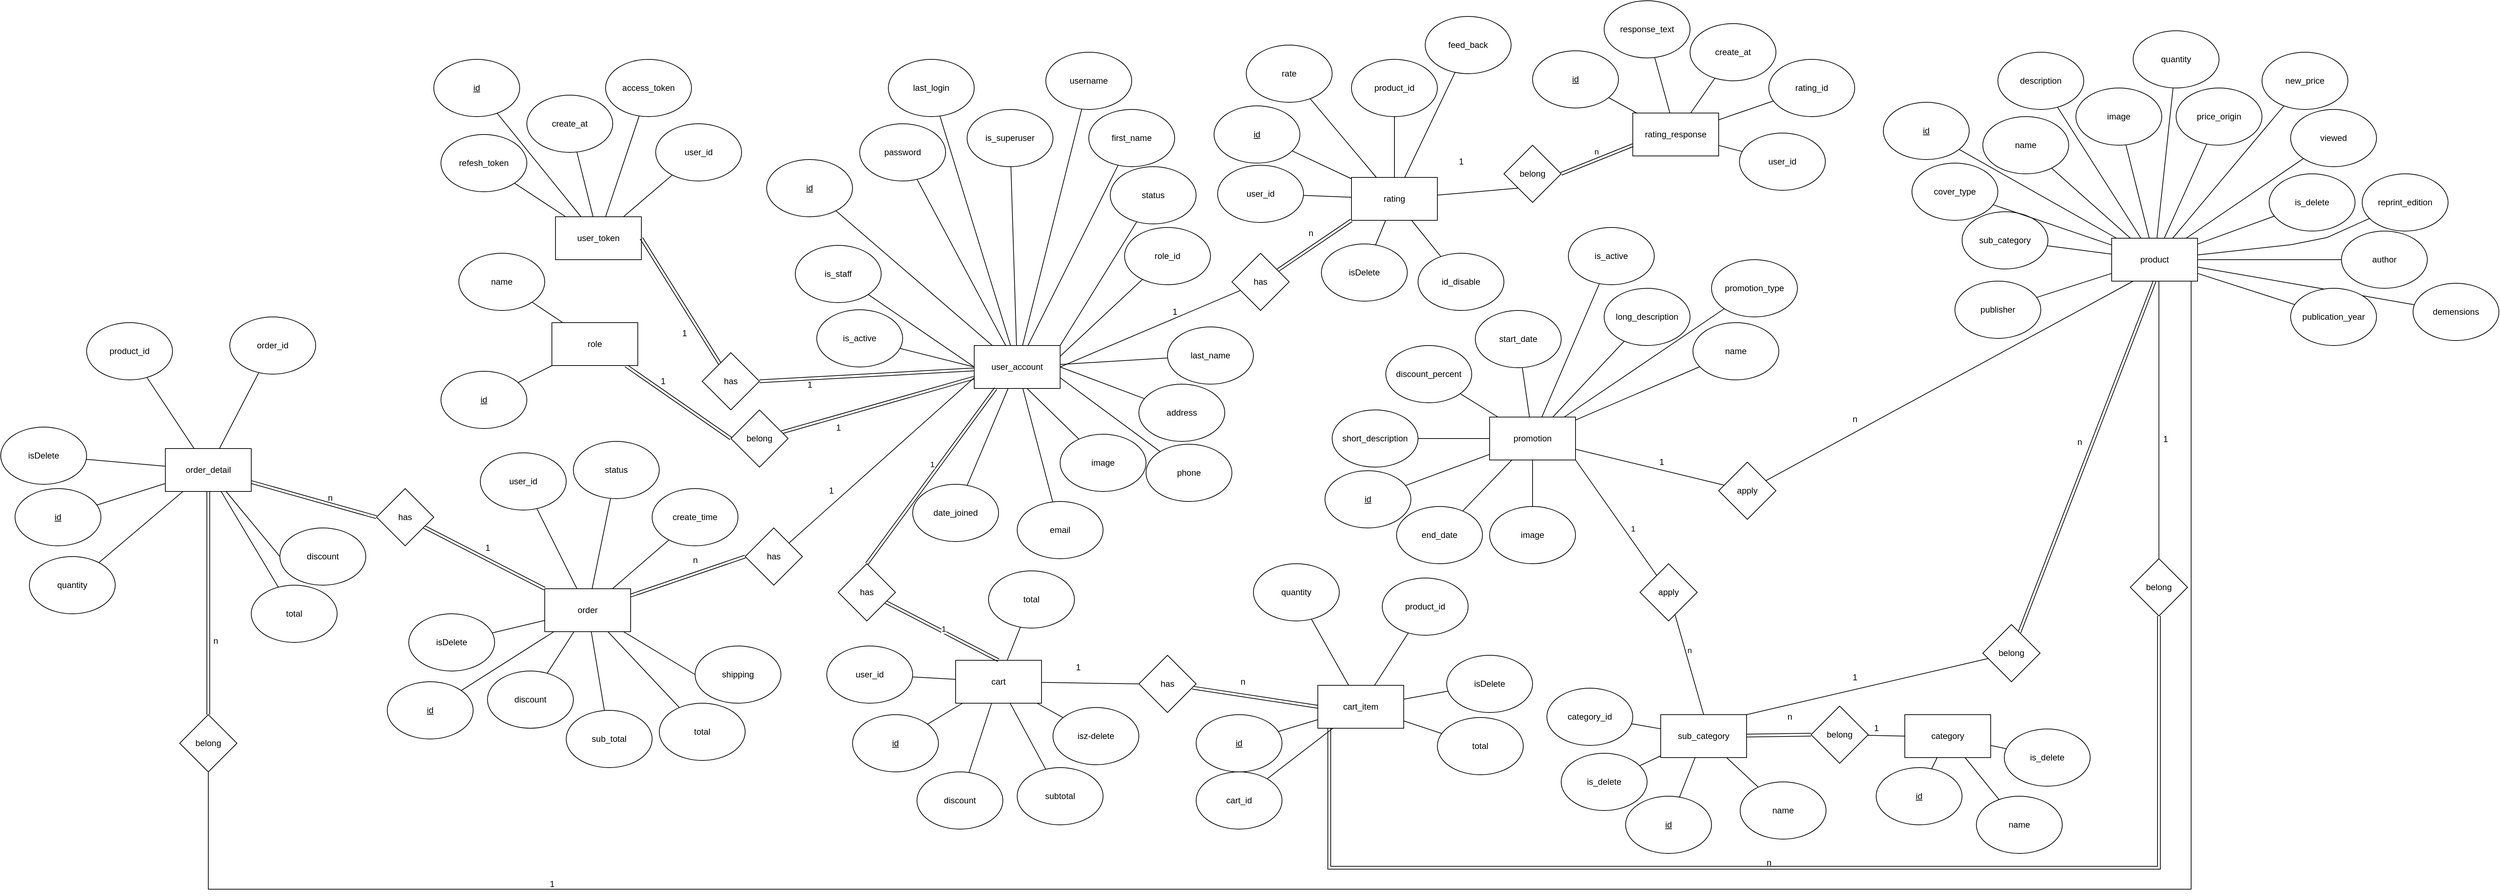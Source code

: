 <mxfile version="24.7.2" type="github">
  <diagram name="Trang-1" id="fx4xgaFJXBgBdHPYIMws">
    <mxGraphModel dx="4380" dy="2860" grid="1" gridSize="10" guides="1" tooltips="1" connect="1" arrows="1" fold="1" page="1" pageScale="1" pageWidth="827" pageHeight="1169" math="0" shadow="0">
      <root>
        <mxCell id="0" />
        <mxCell id="1" parent="0" />
        <mxCell id="xjVH5rVPS62ikL9oMdvB-195" style="rounded=0;orthogonalLoop=1;jettySize=auto;html=1;entryX=1;entryY=0.5;entryDx=0;entryDy=0;endArrow=none;endFill=0;shape=link;" edge="1" parent="1" source="ZPcHN7Fkorl6znalGgMs-2" target="xjVH5rVPS62ikL9oMdvB-194">
          <mxGeometry relative="1" as="geometry" />
        </mxCell>
        <mxCell id="ZPcHN7Fkorl6znalGgMs-2" value="user_account" style="rounded=0;whiteSpace=wrap;html=1;" parent="1" vertex="1">
          <mxGeometry x="190" y="270" width="120" height="60" as="geometry" />
        </mxCell>
        <mxCell id="ZPcHN7Fkorl6znalGgMs-9" value="" style="rounded=0;orthogonalLoop=1;jettySize=auto;html=1;endArrow=none;endFill=0;" parent="1" source="ZPcHN7Fkorl6znalGgMs-3" target="ZPcHN7Fkorl6znalGgMs-2" edge="1">
          <mxGeometry relative="1" as="geometry" />
        </mxCell>
        <mxCell id="ZPcHN7Fkorl6znalGgMs-3" value="&lt;u&gt;id&lt;/u&gt;" style="ellipse;whiteSpace=wrap;html=1;" parent="1" vertex="1">
          <mxGeometry x="-100" y="10" width="120" height="80" as="geometry" />
        </mxCell>
        <mxCell id="ZPcHN7Fkorl6znalGgMs-10" value="" style="rounded=0;orthogonalLoop=1;jettySize=auto;html=1;endArrow=none;endFill=0;" parent="1" source="ZPcHN7Fkorl6znalGgMs-4" target="ZPcHN7Fkorl6znalGgMs-2" edge="1">
          <mxGeometry relative="1" as="geometry" />
        </mxCell>
        <mxCell id="ZPcHN7Fkorl6znalGgMs-4" value="password" style="ellipse;whiteSpace=wrap;html=1;" parent="1" vertex="1">
          <mxGeometry x="30" y="-40" width="120" height="80" as="geometry" />
        </mxCell>
        <mxCell id="ZPcHN7Fkorl6znalGgMs-11" value="" style="rounded=0;orthogonalLoop=1;jettySize=auto;html=1;endArrow=none;endFill=0;" parent="1" source="ZPcHN7Fkorl6znalGgMs-5" target="ZPcHN7Fkorl6znalGgMs-2" edge="1">
          <mxGeometry relative="1" as="geometry" />
        </mxCell>
        <mxCell id="ZPcHN7Fkorl6znalGgMs-5" value="last_login" style="ellipse;whiteSpace=wrap;html=1;" parent="1" vertex="1">
          <mxGeometry x="70" y="-130" width="120" height="80" as="geometry" />
        </mxCell>
        <mxCell id="ZPcHN7Fkorl6znalGgMs-13" value="" style="rounded=0;orthogonalLoop=1;jettySize=auto;html=1;endArrow=none;endFill=0;" parent="1" source="ZPcHN7Fkorl6znalGgMs-6" target="ZPcHN7Fkorl6znalGgMs-2" edge="1">
          <mxGeometry relative="1" as="geometry" />
        </mxCell>
        <mxCell id="ZPcHN7Fkorl6znalGgMs-6" value="username" style="ellipse;whiteSpace=wrap;html=1;" parent="1" vertex="1">
          <mxGeometry x="290" y="-140" width="120" height="80" as="geometry" />
        </mxCell>
        <mxCell id="ZPcHN7Fkorl6znalGgMs-12" value="" style="rounded=0;orthogonalLoop=1;jettySize=auto;html=1;endArrow=none;endFill=0;" parent="1" source="ZPcHN7Fkorl6znalGgMs-7" target="ZPcHN7Fkorl6znalGgMs-2" edge="1">
          <mxGeometry relative="1" as="geometry" />
        </mxCell>
        <mxCell id="ZPcHN7Fkorl6znalGgMs-7" value="is_superuser" style="ellipse;whiteSpace=wrap;html=1;" parent="1" vertex="1">
          <mxGeometry x="180" y="-60" width="120" height="80" as="geometry" />
        </mxCell>
        <mxCell id="ZPcHN7Fkorl6znalGgMs-14" value="" style="rounded=0;orthogonalLoop=1;jettySize=auto;html=1;endArrow=none;endFill=0;" parent="1" source="ZPcHN7Fkorl6znalGgMs-8" target="ZPcHN7Fkorl6znalGgMs-2" edge="1">
          <mxGeometry relative="1" as="geometry" />
        </mxCell>
        <mxCell id="ZPcHN7Fkorl6znalGgMs-8" value="first_name" style="ellipse;whiteSpace=wrap;html=1;" parent="1" vertex="1">
          <mxGeometry x="350" y="-60" width="120" height="80" as="geometry" />
        </mxCell>
        <mxCell id="xjVH5rVPS62ikL9oMdvB-269" style="edgeStyle=orthogonalEdgeStyle;rounded=0;orthogonalLoop=1;jettySize=auto;html=1;entryX=0.5;entryY=0;entryDx=0;entryDy=0;endArrow=none;endFill=0;" edge="1" parent="1" target="xjVH5rVPS62ikL9oMdvB-266">
          <mxGeometry relative="1" as="geometry">
            <mxPoint x="1845" y="180" as="sourcePoint" />
            <Array as="points">
              <mxPoint x="1845" y="270" />
              <mxPoint x="1845" y="270" />
            </Array>
          </mxGeometry>
        </mxCell>
        <mxCell id="ZPcHN7Fkorl6znalGgMs-15" value="product" style="rounded=0;whiteSpace=wrap;html=1;" parent="1" vertex="1">
          <mxGeometry x="1779" y="120" width="120" height="60" as="geometry" />
        </mxCell>
        <mxCell id="ZPcHN7Fkorl6znalGgMs-17" value="" style="rounded=0;orthogonalLoop=1;jettySize=auto;html=1;endArrow=none;endFill=0;" parent="1" source="ZPcHN7Fkorl6znalGgMs-16" target="ZPcHN7Fkorl6znalGgMs-15" edge="1">
          <mxGeometry relative="1" as="geometry" />
        </mxCell>
        <mxCell id="ZPcHN7Fkorl6znalGgMs-16" value="id" style="ellipse;whiteSpace=wrap;html=1;fontStyle=4" parent="1" vertex="1">
          <mxGeometry x="1460" y="-70" width="120" height="80" as="geometry" />
        </mxCell>
        <mxCell id="ZPcHN7Fkorl6znalGgMs-22" value="" style="rounded=0;orthogonalLoop=1;jettySize=auto;html=1;endArrow=none;endFill=0;" parent="1" source="ZPcHN7Fkorl6znalGgMs-18" target="ZPcHN7Fkorl6znalGgMs-15" edge="1">
          <mxGeometry relative="1" as="geometry" />
        </mxCell>
        <mxCell id="ZPcHN7Fkorl6znalGgMs-18" value="name" style="ellipse;whiteSpace=wrap;html=1;" parent="1" vertex="1">
          <mxGeometry x="1599" y="-50" width="120" height="80" as="geometry" />
        </mxCell>
        <mxCell id="ZPcHN7Fkorl6znalGgMs-23" value="" style="rounded=0;orthogonalLoop=1;jettySize=auto;html=1;endArrow=none;endFill=0;" parent="1" source="ZPcHN7Fkorl6znalGgMs-19" target="ZPcHN7Fkorl6znalGgMs-15" edge="1">
          <mxGeometry relative="1" as="geometry" />
        </mxCell>
        <mxCell id="ZPcHN7Fkorl6znalGgMs-19" value="image" style="ellipse;whiteSpace=wrap;html=1;" parent="1" vertex="1">
          <mxGeometry x="1729" y="-90" width="120" height="80" as="geometry" />
        </mxCell>
        <mxCell id="ZPcHN7Fkorl6znalGgMs-24" value="" style="rounded=0;orthogonalLoop=1;jettySize=auto;html=1;endArrow=none;endFill=0;" parent="1" source="ZPcHN7Fkorl6znalGgMs-20" target="ZPcHN7Fkorl6znalGgMs-15" edge="1">
          <mxGeometry relative="1" as="geometry" />
        </mxCell>
        <mxCell id="ZPcHN7Fkorl6znalGgMs-20" value="quantity" style="ellipse;whiteSpace=wrap;html=1;" parent="1" vertex="1">
          <mxGeometry x="1809" y="-170" width="120" height="80" as="geometry" />
        </mxCell>
        <mxCell id="ZPcHN7Fkorl6znalGgMs-25" value="" style="rounded=0;orthogonalLoop=1;jettySize=auto;html=1;endArrow=none;endFill=0;" parent="1" source="ZPcHN7Fkorl6znalGgMs-21" target="ZPcHN7Fkorl6znalGgMs-15" edge="1">
          <mxGeometry relative="1" as="geometry" />
        </mxCell>
        <mxCell id="ZPcHN7Fkorl6znalGgMs-21" value="price_origin" style="ellipse;whiteSpace=wrap;html=1;" parent="1" vertex="1">
          <mxGeometry x="1869" y="-90" width="120" height="80" as="geometry" />
        </mxCell>
        <mxCell id="ZPcHN7Fkorl6znalGgMs-27" value="" style="rounded=0;orthogonalLoop=1;jettySize=auto;html=1;endArrow=none;endFill=0;" parent="1" source="ZPcHN7Fkorl6znalGgMs-26" target="ZPcHN7Fkorl6znalGgMs-15" edge="1">
          <mxGeometry relative="1" as="geometry" />
        </mxCell>
        <mxCell id="ZPcHN7Fkorl6znalGgMs-26" value="description" style="ellipse;whiteSpace=wrap;html=1;" parent="1" vertex="1">
          <mxGeometry x="1620" y="-140" width="120" height="80" as="geometry" />
        </mxCell>
        <mxCell id="xjVH5rVPS62ikL9oMdvB-236" style="rounded=0;orthogonalLoop=1;jettySize=auto;html=1;entryX=0;entryY=1;entryDx=0;entryDy=0;endArrow=none;endFill=0;" edge="1" parent="1" source="ZPcHN7Fkorl6znalGgMs-28" target="xjVH5rVPS62ikL9oMdvB-235">
          <mxGeometry relative="1" as="geometry" />
        </mxCell>
        <mxCell id="ZPcHN7Fkorl6znalGgMs-28" value="rating" style="rounded=0;whiteSpace=wrap;html=1;" parent="1" vertex="1">
          <mxGeometry x="717" y="35" width="120" height="60" as="geometry" />
        </mxCell>
        <mxCell id="ZPcHN7Fkorl6znalGgMs-33" value="" style="rounded=0;orthogonalLoop=1;jettySize=auto;html=1;endArrow=none;endFill=0;" parent="1" source="ZPcHN7Fkorl6znalGgMs-29" target="ZPcHN7Fkorl6znalGgMs-28" edge="1">
          <mxGeometry relative="1" as="geometry" />
        </mxCell>
        <mxCell id="ZPcHN7Fkorl6znalGgMs-29" value="&lt;u&gt;id&lt;/u&gt;" style="ellipse;whiteSpace=wrap;html=1;" parent="1" vertex="1">
          <mxGeometry x="525" y="-65" width="120" height="80" as="geometry" />
        </mxCell>
        <mxCell id="ZPcHN7Fkorl6znalGgMs-34" value="" style="rounded=0;orthogonalLoop=1;jettySize=auto;html=1;endArrow=none;endFill=0;" parent="1" source="ZPcHN7Fkorl6znalGgMs-30" target="ZPcHN7Fkorl6znalGgMs-28" edge="1">
          <mxGeometry relative="1" as="geometry" />
        </mxCell>
        <mxCell id="ZPcHN7Fkorl6znalGgMs-30" value="product_id" style="ellipse;whiteSpace=wrap;html=1;" parent="1" vertex="1">
          <mxGeometry x="717" y="-130" width="120" height="80" as="geometry" />
        </mxCell>
        <mxCell id="ZPcHN7Fkorl6znalGgMs-32" value="" style="rounded=0;orthogonalLoop=1;jettySize=auto;html=1;endArrow=none;endFill=0;" parent="1" source="ZPcHN7Fkorl6znalGgMs-31" target="ZPcHN7Fkorl6znalGgMs-28" edge="1">
          <mxGeometry relative="1" as="geometry" />
        </mxCell>
        <mxCell id="ZPcHN7Fkorl6znalGgMs-31" value="rate" style="ellipse;whiteSpace=wrap;html=1;" parent="1" vertex="1">
          <mxGeometry x="570" y="-150" width="120" height="80" as="geometry" />
        </mxCell>
        <mxCell id="xjVH5rVPS62ikL9oMdvB-241" style="rounded=0;orthogonalLoop=1;jettySize=auto;html=1;entryX=0;entryY=0.5;entryDx=0;entryDy=0;endArrow=none;endFill=0;shape=link;" edge="1" parent="1" source="ZPcHN7Fkorl6znalGgMs-46" target="xjVH5rVPS62ikL9oMdvB-240">
          <mxGeometry relative="1" as="geometry" />
        </mxCell>
        <mxCell id="ZPcHN7Fkorl6znalGgMs-46" value="sub_category" style="rounded=0;whiteSpace=wrap;html=1;" parent="1" vertex="1">
          <mxGeometry x="1149" y="786" width="120" height="60" as="geometry" />
        </mxCell>
        <mxCell id="ZPcHN7Fkorl6znalGgMs-52" value="" style="rounded=0;orthogonalLoop=1;jettySize=auto;html=1;endArrow=none;endFill=0;" parent="1" source="ZPcHN7Fkorl6znalGgMs-48" target="ZPcHN7Fkorl6znalGgMs-46" edge="1">
          <mxGeometry relative="1" as="geometry" />
        </mxCell>
        <mxCell id="ZPcHN7Fkorl6znalGgMs-48" value="id" style="ellipse;whiteSpace=wrap;html=1;fontStyle=4" parent="1" vertex="1">
          <mxGeometry x="1100" y="900" width="120" height="80" as="geometry" />
        </mxCell>
        <mxCell id="ZPcHN7Fkorl6znalGgMs-53" value="" style="rounded=0;orthogonalLoop=1;jettySize=auto;html=1;endArrow=none;endFill=0;" parent="1" source="ZPcHN7Fkorl6znalGgMs-49" target="ZPcHN7Fkorl6znalGgMs-46" edge="1">
          <mxGeometry relative="1" as="geometry" />
        </mxCell>
        <mxCell id="ZPcHN7Fkorl6znalGgMs-49" value="name" style="ellipse;whiteSpace=wrap;html=1;" parent="1" vertex="1">
          <mxGeometry x="1260" y="880" width="120" height="80" as="geometry" />
        </mxCell>
        <mxCell id="xjVH5rVPS62ikL9oMdvB-226" style="rounded=0;orthogonalLoop=1;jettySize=auto;html=1;entryX=0;entryY=0.5;entryDx=0;entryDy=0;endArrow=none;endFill=0;" edge="1" parent="1" source="ZPcHN7Fkorl6znalGgMs-55" target="xjVH5rVPS62ikL9oMdvB-225">
          <mxGeometry relative="1" as="geometry" />
        </mxCell>
        <mxCell id="ZPcHN7Fkorl6znalGgMs-55" value="cart" style="rounded=0;whiteSpace=wrap;html=1;" parent="1" vertex="1">
          <mxGeometry x="164" y="710" width="120" height="60" as="geometry" />
        </mxCell>
        <mxCell id="ZPcHN7Fkorl6znalGgMs-56" value="" style="rounded=0;orthogonalLoop=1;jettySize=auto;html=1;endArrow=none;endFill=0;" parent="1" source="ZPcHN7Fkorl6znalGgMs-57" target="ZPcHN7Fkorl6znalGgMs-55" edge="1">
          <mxGeometry relative="1" as="geometry" />
        </mxCell>
        <mxCell id="ZPcHN7Fkorl6znalGgMs-57" value="&lt;u&gt;id&lt;/u&gt;" style="ellipse;whiteSpace=wrap;html=1;" parent="1" vertex="1">
          <mxGeometry x="20" y="786" width="120" height="80" as="geometry" />
        </mxCell>
        <mxCell id="ZPcHN7Fkorl6znalGgMs-58" value="" style="rounded=0;orthogonalLoop=1;jettySize=auto;html=1;endArrow=none;endFill=0;" parent="1" source="ZPcHN7Fkorl6znalGgMs-59" target="ZPcHN7Fkorl6znalGgMs-55" edge="1">
          <mxGeometry relative="1" as="geometry" />
        </mxCell>
        <mxCell id="ZPcHN7Fkorl6znalGgMs-59" value="discount" style="ellipse;whiteSpace=wrap;html=1;" parent="1" vertex="1">
          <mxGeometry x="110" y="866" width="120" height="80" as="geometry" />
        </mxCell>
        <mxCell id="ZPcHN7Fkorl6znalGgMs-61" value="" style="rounded=0;orthogonalLoop=1;jettySize=auto;html=1;endArrow=none;endFill=0;" parent="1" source="ZPcHN7Fkorl6znalGgMs-60" target="ZPcHN7Fkorl6znalGgMs-55" edge="1">
          <mxGeometry relative="1" as="geometry" />
        </mxCell>
        <mxCell id="ZPcHN7Fkorl6znalGgMs-60" value="subtotal" style="ellipse;whiteSpace=wrap;html=1;" parent="1" vertex="1">
          <mxGeometry x="250" y="860" width="120" height="80" as="geometry" />
        </mxCell>
        <mxCell id="ZPcHN7Fkorl6znalGgMs-72" value="" style="rounded=0;orthogonalLoop=1;jettySize=auto;html=1;endArrow=none;endFill=0;" parent="1" source="ZPcHN7Fkorl6znalGgMs-69" target="ZPcHN7Fkorl6znalGgMs-15" edge="1">
          <mxGeometry relative="1" as="geometry" />
        </mxCell>
        <mxCell id="ZPcHN7Fkorl6znalGgMs-69" value="viewed" style="ellipse;whiteSpace=wrap;html=1;" parent="1" vertex="1">
          <mxGeometry x="2029" y="-60" width="120" height="80" as="geometry" />
        </mxCell>
        <mxCell id="ZPcHN7Fkorl6znalGgMs-75" value="" style="rounded=0;orthogonalLoop=1;jettySize=auto;html=1;endArrow=none;endFill=0;" parent="1" source="ZPcHN7Fkorl6znalGgMs-71" target="ZPcHN7Fkorl6znalGgMs-15" edge="1">
          <mxGeometry relative="1" as="geometry" />
        </mxCell>
        <mxCell id="ZPcHN7Fkorl6znalGgMs-71" value="new_price" style="ellipse;whiteSpace=wrap;html=1;" parent="1" vertex="1">
          <mxGeometry x="1989" y="-140" width="120" height="80" as="geometry" />
        </mxCell>
        <mxCell id="xjVH5rVPS62ikL9oMdvB-215" style="rounded=0;orthogonalLoop=1;jettySize=auto;html=1;entryX=0;entryY=0.5;entryDx=0;entryDy=0;endArrow=none;endFill=0;shape=link;" edge="1" parent="1" source="ZPcHN7Fkorl6znalGgMs-76" target="xjVH5rVPS62ikL9oMdvB-214">
          <mxGeometry relative="1" as="geometry" />
        </mxCell>
        <mxCell id="ZPcHN7Fkorl6znalGgMs-76" value="order" style="rounded=0;whiteSpace=wrap;html=1;" parent="1" vertex="1">
          <mxGeometry x="-410" y="610" width="120" height="60" as="geometry" />
        </mxCell>
        <mxCell id="ZPcHN7Fkorl6znalGgMs-78" value="" style="rounded=0;orthogonalLoop=1;jettySize=auto;html=1;endArrow=none;endFill=0;" parent="1" source="ZPcHN7Fkorl6znalGgMs-77" target="ZPcHN7Fkorl6znalGgMs-15" edge="1">
          <mxGeometry relative="1" as="geometry" />
        </mxCell>
        <mxCell id="ZPcHN7Fkorl6znalGgMs-77" value="is_delete" style="ellipse;whiteSpace=wrap;html=1;" parent="1" vertex="1">
          <mxGeometry x="1999" y="30" width="120" height="80" as="geometry" />
        </mxCell>
        <mxCell id="ZPcHN7Fkorl6znalGgMs-84" value="" style="rounded=0;orthogonalLoop=1;jettySize=auto;html=1;endArrow=none;endFill=0;" parent="1" source="ZPcHN7Fkorl6znalGgMs-79" target="ZPcHN7Fkorl6znalGgMs-76" edge="1">
          <mxGeometry relative="1" as="geometry" />
        </mxCell>
        <mxCell id="ZPcHN7Fkorl6znalGgMs-79" value="&lt;u&gt;id&lt;/u&gt;" style="ellipse;whiteSpace=wrap;html=1;" parent="1" vertex="1">
          <mxGeometry x="-630" y="740" width="120" height="80" as="geometry" />
        </mxCell>
        <mxCell id="ZPcHN7Fkorl6znalGgMs-85" value="" style="rounded=0;orthogonalLoop=1;jettySize=auto;html=1;endArrow=none;endFill=0;" parent="1" source="ZPcHN7Fkorl6znalGgMs-80" target="ZPcHN7Fkorl6znalGgMs-76" edge="1">
          <mxGeometry relative="1" as="geometry" />
        </mxCell>
        <mxCell id="ZPcHN7Fkorl6znalGgMs-80" value="discount" style="ellipse;whiteSpace=wrap;html=1;" parent="1" vertex="1">
          <mxGeometry x="-490" y="725" width="120" height="80" as="geometry" />
        </mxCell>
        <mxCell id="ZPcHN7Fkorl6znalGgMs-86" value="" style="rounded=0;orthogonalLoop=1;jettySize=auto;html=1;endArrow=none;endFill=0;exitX=0;exitY=0.5;exitDx=0;exitDy=0;" parent="1" source="ZPcHN7Fkorl6znalGgMs-81" target="ZPcHN7Fkorl6znalGgMs-76" edge="1">
          <mxGeometry relative="1" as="geometry" />
        </mxCell>
        <mxCell id="ZPcHN7Fkorl6znalGgMs-81" value="shipping" style="ellipse;whiteSpace=wrap;html=1;" parent="1" vertex="1">
          <mxGeometry x="-200" y="690" width="120" height="80" as="geometry" />
        </mxCell>
        <mxCell id="ZPcHN7Fkorl6znalGgMs-87" value="" style="rounded=0;orthogonalLoop=1;jettySize=auto;html=1;endArrow=none;endFill=0;" parent="1" source="ZPcHN7Fkorl6znalGgMs-82" target="ZPcHN7Fkorl6znalGgMs-76" edge="1">
          <mxGeometry relative="1" as="geometry" />
        </mxCell>
        <mxCell id="ZPcHN7Fkorl6znalGgMs-82" value="sub_total" style="ellipse;whiteSpace=wrap;html=1;" parent="1" vertex="1">
          <mxGeometry x="-380" y="780" width="120" height="80" as="geometry" />
        </mxCell>
        <mxCell id="ZPcHN7Fkorl6znalGgMs-88" value="" style="rounded=0;orthogonalLoop=1;jettySize=auto;html=1;endArrow=none;endFill=0;" parent="1" source="ZPcHN7Fkorl6znalGgMs-83" target="ZPcHN7Fkorl6znalGgMs-76" edge="1">
          <mxGeometry relative="1" as="geometry" />
        </mxCell>
        <mxCell id="ZPcHN7Fkorl6znalGgMs-83" value="create_time" style="ellipse;whiteSpace=wrap;html=1;" parent="1" vertex="1">
          <mxGeometry x="-260" y="470" width="120" height="80" as="geometry" />
        </mxCell>
        <mxCell id="ZPcHN7Fkorl6znalGgMs-89" value="user_token" style="rounded=0;whiteSpace=wrap;html=1;" parent="1" vertex="1">
          <mxGeometry x="-395" y="90" width="120" height="60" as="geometry" />
        </mxCell>
        <mxCell id="ZPcHN7Fkorl6znalGgMs-92" value="" style="rounded=0;orthogonalLoop=1;jettySize=auto;html=1;endArrow=none;endFill=0;" parent="1" source="ZPcHN7Fkorl6znalGgMs-91" target="ZPcHN7Fkorl6znalGgMs-89" edge="1">
          <mxGeometry relative="1" as="geometry" />
        </mxCell>
        <mxCell id="ZPcHN7Fkorl6znalGgMs-91" value="&lt;u&gt;id&lt;/u&gt;" style="ellipse;whiteSpace=wrap;html=1;" parent="1" vertex="1">
          <mxGeometry x="-565" y="-130" width="120" height="80" as="geometry" />
        </mxCell>
        <mxCell id="xjVH5rVPS62ikL9oMdvB-39" value="" style="rounded=0;orthogonalLoop=1;jettySize=auto;html=1;endArrow=none;endFill=0;" edge="1" parent="1" source="ZPcHN7Fkorl6znalGgMs-93" target="ZPcHN7Fkorl6znalGgMs-89">
          <mxGeometry relative="1" as="geometry" />
        </mxCell>
        <mxCell id="ZPcHN7Fkorl6znalGgMs-93" value="user_id" style="ellipse;whiteSpace=wrap;html=1;" parent="1" vertex="1">
          <mxGeometry x="-255" y="-40" width="120" height="80" as="geometry" />
        </mxCell>
        <mxCell id="xjVH5rVPS62ikL9oMdvB-17" value="" style="rounded=0;orthogonalLoop=1;jettySize=auto;html=1;endArrow=none;endFill=0;" edge="1" parent="1" source="xjVH5rVPS62ikL9oMdvB-1" target="ZPcHN7Fkorl6znalGgMs-2">
          <mxGeometry relative="1" as="geometry" />
        </mxCell>
        <mxCell id="xjVH5rVPS62ikL9oMdvB-1" value="last_name" style="ellipse;whiteSpace=wrap;html=1;" vertex="1" parent="1">
          <mxGeometry x="460" y="244" width="120" height="80" as="geometry" />
        </mxCell>
        <mxCell id="xjVH5rVPS62ikL9oMdvB-15" value="" style="rounded=0;orthogonalLoop=1;jettySize=auto;html=1;endArrow=none;endFill=0;" edge="1" parent="1" source="xjVH5rVPS62ikL9oMdvB-2" target="ZPcHN7Fkorl6znalGgMs-2">
          <mxGeometry relative="1" as="geometry" />
        </mxCell>
        <mxCell id="xjVH5rVPS62ikL9oMdvB-2" value="email" style="ellipse;whiteSpace=wrap;html=1;" vertex="1" parent="1">
          <mxGeometry x="250" y="488" width="120" height="80" as="geometry" />
        </mxCell>
        <mxCell id="xjVH5rVPS62ikL9oMdvB-3" value="is_staff" style="ellipse;whiteSpace=wrap;html=1;" vertex="1" parent="1">
          <mxGeometry x="-60" y="130" width="120" height="80" as="geometry" />
        </mxCell>
        <mxCell id="xjVH5rVPS62ikL9oMdvB-11" style="rounded=0;orthogonalLoop=1;jettySize=auto;html=1;entryX=0;entryY=0.5;entryDx=0;entryDy=0;endArrow=none;endFill=0;" edge="1" parent="1" source="xjVH5rVPS62ikL9oMdvB-4" target="ZPcHN7Fkorl6znalGgMs-2">
          <mxGeometry relative="1" as="geometry" />
        </mxCell>
        <mxCell id="xjVH5rVPS62ikL9oMdvB-4" value="is_active" style="ellipse;whiteSpace=wrap;html=1;" vertex="1" parent="1">
          <mxGeometry x="-30" y="220" width="120" height="80" as="geometry" />
        </mxCell>
        <mxCell id="xjVH5rVPS62ikL9oMdvB-14" value="" style="rounded=0;orthogonalLoop=1;jettySize=auto;html=1;endArrow=none;endFill=0;" edge="1" parent="1" source="xjVH5rVPS62ikL9oMdvB-5" target="ZPcHN7Fkorl6znalGgMs-2">
          <mxGeometry relative="1" as="geometry" />
        </mxCell>
        <mxCell id="xjVH5rVPS62ikL9oMdvB-5" value="date_joined" style="ellipse;whiteSpace=wrap;html=1;" vertex="1" parent="1">
          <mxGeometry x="104" y="464" width="120" height="80" as="geometry" />
        </mxCell>
        <mxCell id="xjVH5rVPS62ikL9oMdvB-16" value="" style="rounded=0;orthogonalLoop=1;jettySize=auto;html=1;endArrow=none;endFill=0;entryX=1;entryY=0.75;entryDx=0;entryDy=0;" edge="1" parent="1" source="xjVH5rVPS62ikL9oMdvB-6" target="ZPcHN7Fkorl6znalGgMs-2">
          <mxGeometry relative="1" as="geometry">
            <mxPoint x="308" y="330" as="targetPoint" />
          </mxGeometry>
        </mxCell>
        <mxCell id="xjVH5rVPS62ikL9oMdvB-6" value="phone" style="ellipse;whiteSpace=wrap;html=1;" vertex="1" parent="1">
          <mxGeometry x="430" y="408" width="120" height="80" as="geometry" />
        </mxCell>
        <mxCell id="xjVH5rVPS62ikL9oMdvB-23" style="rounded=0;orthogonalLoop=1;jettySize=auto;html=1;entryX=1;entryY=0.5;entryDx=0;entryDy=0;endArrow=none;endFill=0;" edge="1" parent="1" source="xjVH5rVPS62ikL9oMdvB-7" target="ZPcHN7Fkorl6znalGgMs-2">
          <mxGeometry relative="1" as="geometry" />
        </mxCell>
        <mxCell id="xjVH5rVPS62ikL9oMdvB-7" value="address" style="ellipse;whiteSpace=wrap;html=1;" vertex="1" parent="1">
          <mxGeometry x="420" y="324" width="120" height="80" as="geometry" />
        </mxCell>
        <mxCell id="xjVH5rVPS62ikL9oMdvB-20" style="rounded=0;orthogonalLoop=1;jettySize=auto;html=1;entryX=1;entryY=0;entryDx=0;entryDy=0;endArrow=none;endFill=0;" edge="1" parent="1" source="xjVH5rVPS62ikL9oMdvB-8" target="ZPcHN7Fkorl6znalGgMs-2">
          <mxGeometry relative="1" as="geometry" />
        </mxCell>
        <mxCell id="xjVH5rVPS62ikL9oMdvB-8" value="status" style="ellipse;whiteSpace=wrap;html=1;" vertex="1" parent="1">
          <mxGeometry x="380" y="20" width="120" height="80" as="geometry" />
        </mxCell>
        <mxCell id="xjVH5rVPS62ikL9oMdvB-21" style="rounded=0;orthogonalLoop=1;jettySize=auto;html=1;entryX=1;entryY=0.25;entryDx=0;entryDy=0;endArrow=none;endFill=0;" edge="1" parent="1" source="xjVH5rVPS62ikL9oMdvB-9" target="ZPcHN7Fkorl6znalGgMs-2">
          <mxGeometry relative="1" as="geometry" />
        </mxCell>
        <mxCell id="xjVH5rVPS62ikL9oMdvB-9" value="role_id" style="ellipse;whiteSpace=wrap;html=1;" vertex="1" parent="1">
          <mxGeometry x="400" y="105" width="120" height="80" as="geometry" />
        </mxCell>
        <mxCell id="xjVH5rVPS62ikL9oMdvB-10" value="image" style="ellipse;whiteSpace=wrap;html=1;" vertex="1" parent="1">
          <mxGeometry x="310" y="394" width="120" height="80" as="geometry" />
        </mxCell>
        <mxCell id="xjVH5rVPS62ikL9oMdvB-13" style="rounded=0;orthogonalLoop=1;jettySize=auto;html=1;endArrow=none;endFill=0;" edge="1" parent="1" source="xjVH5rVPS62ikL9oMdvB-3">
          <mxGeometry relative="1" as="geometry">
            <mxPoint x="190" y="300" as="targetPoint" />
          </mxGeometry>
        </mxCell>
        <mxCell id="xjVH5rVPS62ikL9oMdvB-22" style="rounded=0;orthogonalLoop=1;jettySize=auto;html=1;entryX=0.614;entryY=1;entryDx=0;entryDy=0;entryPerimeter=0;endArrow=none;endFill=0;" edge="1" parent="1" source="xjVH5rVPS62ikL9oMdvB-10" target="ZPcHN7Fkorl6znalGgMs-2">
          <mxGeometry relative="1" as="geometry" />
        </mxCell>
        <mxCell id="xjVH5rVPS62ikL9oMdvB-30" value="" style="rounded=0;orthogonalLoop=1;jettySize=auto;html=1;endArrow=none;endFill=0;" edge="1" parent="1" source="xjVH5rVPS62ikL9oMdvB-24" target="ZPcHN7Fkorl6znalGgMs-76">
          <mxGeometry relative="1" as="geometry" />
        </mxCell>
        <mxCell id="xjVH5rVPS62ikL9oMdvB-24" value="status" style="ellipse;whiteSpace=wrap;html=1;" vertex="1" parent="1">
          <mxGeometry x="-370" y="404" width="120" height="80" as="geometry" />
        </mxCell>
        <mxCell id="xjVH5rVPS62ikL9oMdvB-27" style="rounded=0;orthogonalLoop=1;jettySize=auto;html=1;endArrow=none;endFill=0;" edge="1" parent="1" source="xjVH5rVPS62ikL9oMdvB-25" target="ZPcHN7Fkorl6znalGgMs-76">
          <mxGeometry relative="1" as="geometry" />
        </mxCell>
        <mxCell id="xjVH5rVPS62ikL9oMdvB-25" value="isDelete" style="ellipse;whiteSpace=wrap;html=1;" vertex="1" parent="1">
          <mxGeometry x="-600" y="645" width="120" height="80" as="geometry" />
        </mxCell>
        <mxCell id="xjVH5rVPS62ikL9oMdvB-28" value="" style="rounded=0;orthogonalLoop=1;jettySize=auto;html=1;endArrow=none;endFill=0;" edge="1" parent="1" source="xjVH5rVPS62ikL9oMdvB-26" target="ZPcHN7Fkorl6znalGgMs-76">
          <mxGeometry relative="1" as="geometry" />
        </mxCell>
        <mxCell id="xjVH5rVPS62ikL9oMdvB-26" value="user_id" style="ellipse;whiteSpace=wrap;html=1;" vertex="1" parent="1">
          <mxGeometry x="-500" y="420" width="120" height="80" as="geometry" />
        </mxCell>
        <mxCell id="xjVH5rVPS62ikL9oMdvB-35" value="" style="rounded=0;orthogonalLoop=1;jettySize=auto;html=1;endArrow=none;endFill=0;" edge="1" parent="1" source="xjVH5rVPS62ikL9oMdvB-32" target="ZPcHN7Fkorl6znalGgMs-89">
          <mxGeometry relative="1" as="geometry" />
        </mxCell>
        <mxCell id="xjVH5rVPS62ikL9oMdvB-32" value="refesh_token" style="ellipse;whiteSpace=wrap;html=1;" vertex="1" parent="1">
          <mxGeometry x="-555" y="-25" width="120" height="80" as="geometry" />
        </mxCell>
        <mxCell id="xjVH5rVPS62ikL9oMdvB-38" value="" style="rounded=0;orthogonalLoop=1;jettySize=auto;html=1;endArrow=none;endFill=0;" edge="1" parent="1" source="xjVH5rVPS62ikL9oMdvB-33" target="ZPcHN7Fkorl6znalGgMs-89">
          <mxGeometry relative="1" as="geometry" />
        </mxCell>
        <mxCell id="xjVH5rVPS62ikL9oMdvB-33" value="access_token" style="ellipse;whiteSpace=wrap;html=1;" vertex="1" parent="1">
          <mxGeometry x="-325" y="-130" width="120" height="80" as="geometry" />
        </mxCell>
        <mxCell id="xjVH5rVPS62ikL9oMdvB-37" value="" style="rounded=0;orthogonalLoop=1;jettySize=auto;html=1;endArrow=none;endFill=0;" edge="1" parent="1" source="xjVH5rVPS62ikL9oMdvB-34" target="ZPcHN7Fkorl6znalGgMs-89">
          <mxGeometry relative="1" as="geometry" />
        </mxCell>
        <mxCell id="xjVH5rVPS62ikL9oMdvB-34" value="create_at" style="ellipse;whiteSpace=wrap;html=1;" vertex="1" parent="1">
          <mxGeometry x="-435" y="-80" width="120" height="80" as="geometry" />
        </mxCell>
        <mxCell id="xjVH5rVPS62ikL9oMdvB-201" style="rounded=0;orthogonalLoop=1;jettySize=auto;html=1;entryX=0;entryY=0.5;entryDx=0;entryDy=0;shape=link;" edge="1" parent="1" source="xjVH5rVPS62ikL9oMdvB-40" target="xjVH5rVPS62ikL9oMdvB-200">
          <mxGeometry relative="1" as="geometry" />
        </mxCell>
        <mxCell id="xjVH5rVPS62ikL9oMdvB-40" value="role" style="rounded=0;whiteSpace=wrap;html=1;" vertex="1" parent="1">
          <mxGeometry x="-400" y="238" width="120" height="60" as="geometry" />
        </mxCell>
        <mxCell id="xjVH5rVPS62ikL9oMdvB-41" value="" style="rounded=0;orthogonalLoop=1;jettySize=auto;html=1;endArrow=none;endFill=0;" edge="1" parent="1" source="xjVH5rVPS62ikL9oMdvB-42" target="xjVH5rVPS62ikL9oMdvB-40">
          <mxGeometry relative="1" as="geometry" />
        </mxCell>
        <mxCell id="xjVH5rVPS62ikL9oMdvB-42" value="&lt;u&gt;id&lt;/u&gt;" style="ellipse;whiteSpace=wrap;html=1;" vertex="1" parent="1">
          <mxGeometry x="-555" y="306" width="120" height="80" as="geometry" />
        </mxCell>
        <mxCell id="xjVH5rVPS62ikL9oMdvB-43" value="" style="rounded=0;orthogonalLoop=1;jettySize=auto;html=1;endArrow=none;endFill=0;" edge="1" parent="1" source="xjVH5rVPS62ikL9oMdvB-44" target="xjVH5rVPS62ikL9oMdvB-40">
          <mxGeometry relative="1" as="geometry" />
        </mxCell>
        <mxCell id="xjVH5rVPS62ikL9oMdvB-44" value="name" style="ellipse;whiteSpace=wrap;html=1;" vertex="1" parent="1">
          <mxGeometry x="-530" y="141" width="120" height="80" as="geometry" />
        </mxCell>
        <mxCell id="xjVH5rVPS62ikL9oMdvB-50" value="" style="rounded=0;orthogonalLoop=1;jettySize=auto;html=1;endArrow=none;endFill=0;" edge="1" parent="1" source="xjVH5rVPS62ikL9oMdvB-47" target="ZPcHN7Fkorl6znalGgMs-55">
          <mxGeometry relative="1" as="geometry" />
        </mxCell>
        <mxCell id="xjVH5rVPS62ikL9oMdvB-47" value="total" style="ellipse;whiteSpace=wrap;html=1;" vertex="1" parent="1">
          <mxGeometry x="210" y="585" width="120" height="80" as="geometry" />
        </mxCell>
        <mxCell id="xjVH5rVPS62ikL9oMdvB-52" value="" style="rounded=0;orthogonalLoop=1;jettySize=auto;html=1;endArrow=none;endFill=0;" edge="1" parent="1" source="xjVH5rVPS62ikL9oMdvB-48" target="ZPcHN7Fkorl6znalGgMs-55">
          <mxGeometry relative="1" as="geometry" />
        </mxCell>
        <mxCell id="xjVH5rVPS62ikL9oMdvB-48" value="user_id" style="ellipse;whiteSpace=wrap;html=1;" vertex="1" parent="1">
          <mxGeometry x="-16" y="690" width="120" height="80" as="geometry" />
        </mxCell>
        <mxCell id="xjVH5rVPS62ikL9oMdvB-51" value="" style="rounded=0;orthogonalLoop=1;jettySize=auto;html=1;endArrow=none;endFill=0;" edge="1" parent="1" source="xjVH5rVPS62ikL9oMdvB-49" target="ZPcHN7Fkorl6znalGgMs-55">
          <mxGeometry relative="1" as="geometry" />
        </mxCell>
        <mxCell id="xjVH5rVPS62ikL9oMdvB-49" value="isz-delete" style="ellipse;whiteSpace=wrap;html=1;" vertex="1" parent="1">
          <mxGeometry x="300" y="776" width="120" height="80" as="geometry" />
        </mxCell>
        <mxCell id="xjVH5rVPS62ikL9oMdvB-62" value="" style="rounded=0;orthogonalLoop=1;jettySize=auto;html=1;endArrow=none;endFill=0;" edge="1" parent="1" source="xjVH5rVPS62ikL9oMdvB-53" target="ZPcHN7Fkorl6znalGgMs-28">
          <mxGeometry relative="1" as="geometry" />
        </mxCell>
        <mxCell id="xjVH5rVPS62ikL9oMdvB-53" value="feed_back" style="ellipse;whiteSpace=wrap;html=1;" vertex="1" parent="1">
          <mxGeometry x="820" y="-190" width="120" height="80" as="geometry" />
        </mxCell>
        <mxCell id="xjVH5rVPS62ikL9oMdvB-59" value="" style="rounded=0;orthogonalLoop=1;jettySize=auto;html=1;endArrow=none;endFill=0;" edge="1" parent="1" source="xjVH5rVPS62ikL9oMdvB-54" target="ZPcHN7Fkorl6znalGgMs-28">
          <mxGeometry relative="1" as="geometry" />
        </mxCell>
        <mxCell id="xjVH5rVPS62ikL9oMdvB-54" value="isDelete" style="ellipse;whiteSpace=wrap;html=1;" vertex="1" parent="1">
          <mxGeometry x="675" y="128" width="120" height="80" as="geometry" />
        </mxCell>
        <mxCell id="xjVH5rVPS62ikL9oMdvB-58" value="" style="rounded=0;orthogonalLoop=1;jettySize=auto;html=1;endArrow=none;endFill=0;" edge="1" parent="1" source="xjVH5rVPS62ikL9oMdvB-56" target="ZPcHN7Fkorl6znalGgMs-28">
          <mxGeometry relative="1" as="geometry" />
        </mxCell>
        <mxCell id="xjVH5rVPS62ikL9oMdvB-56" value="user_id" style="ellipse;whiteSpace=wrap;html=1;" vertex="1" parent="1">
          <mxGeometry x="530" y="18" width="120" height="80" as="geometry" />
        </mxCell>
        <mxCell id="xjVH5rVPS62ikL9oMdvB-60" value="" style="rounded=0;orthogonalLoop=1;jettySize=auto;html=1;endArrow=none;endFill=0;" edge="1" parent="1" source="xjVH5rVPS62ikL9oMdvB-57" target="ZPcHN7Fkorl6znalGgMs-28">
          <mxGeometry relative="1" as="geometry" />
        </mxCell>
        <mxCell id="xjVH5rVPS62ikL9oMdvB-57" value="id_disable" style="ellipse;whiteSpace=wrap;html=1;" vertex="1" parent="1">
          <mxGeometry x="810" y="141" width="120" height="80" as="geometry" />
        </mxCell>
        <mxCell id="xjVH5rVPS62ikL9oMdvB-221" style="rounded=0;orthogonalLoop=1;jettySize=auto;html=1;entryX=0;entryY=0.5;entryDx=0;entryDy=0;endArrow=none;endFill=0;shape=link;" edge="1" parent="1" source="xjVH5rVPS62ikL9oMdvB-63" target="xjVH5rVPS62ikL9oMdvB-220">
          <mxGeometry relative="1" as="geometry" />
        </mxCell>
        <mxCell id="xjVH5rVPS62ikL9oMdvB-63" value="order_detail" style="rounded=0;whiteSpace=wrap;html=1;" vertex="1" parent="1">
          <mxGeometry x="-940" y="414" width="120" height="60" as="geometry" />
        </mxCell>
        <mxCell id="xjVH5rVPS62ikL9oMdvB-64" value="" style="rounded=0;orthogonalLoop=1;jettySize=auto;html=1;endArrow=none;endFill=0;" edge="1" parent="1" source="xjVH5rVPS62ikL9oMdvB-65" target="xjVH5rVPS62ikL9oMdvB-63">
          <mxGeometry relative="1" as="geometry" />
        </mxCell>
        <mxCell id="xjVH5rVPS62ikL9oMdvB-65" value="&lt;u&gt;id&lt;/u&gt;" style="ellipse;whiteSpace=wrap;html=1;" vertex="1" parent="1">
          <mxGeometry x="-1150" y="470" width="120" height="80" as="geometry" />
        </mxCell>
        <mxCell id="xjVH5rVPS62ikL9oMdvB-66" value="" style="rounded=0;orthogonalLoop=1;jettySize=auto;html=1;endArrow=none;endFill=0;" edge="1" parent="1" source="xjVH5rVPS62ikL9oMdvB-67" target="xjVH5rVPS62ikL9oMdvB-63">
          <mxGeometry relative="1" as="geometry" />
        </mxCell>
        <mxCell id="xjVH5rVPS62ikL9oMdvB-67" value="quantity" style="ellipse;whiteSpace=wrap;html=1;" vertex="1" parent="1">
          <mxGeometry x="-1130" y="565" width="120" height="80" as="geometry" />
        </mxCell>
        <mxCell id="xjVH5rVPS62ikL9oMdvB-68" value="" style="rounded=0;orthogonalLoop=1;jettySize=auto;html=1;endArrow=none;endFill=0;exitX=0;exitY=0.5;exitDx=0;exitDy=0;" edge="1" parent="1" source="xjVH5rVPS62ikL9oMdvB-69" target="xjVH5rVPS62ikL9oMdvB-63">
          <mxGeometry relative="1" as="geometry" />
        </mxCell>
        <mxCell id="xjVH5rVPS62ikL9oMdvB-69" value="discount" style="ellipse;whiteSpace=wrap;html=1;" vertex="1" parent="1">
          <mxGeometry x="-780" y="525" width="120" height="80" as="geometry" />
        </mxCell>
        <mxCell id="xjVH5rVPS62ikL9oMdvB-70" value="" style="rounded=0;orthogonalLoop=1;jettySize=auto;html=1;endArrow=none;endFill=0;" edge="1" parent="1" source="xjVH5rVPS62ikL9oMdvB-71" target="xjVH5rVPS62ikL9oMdvB-63">
          <mxGeometry relative="1" as="geometry" />
        </mxCell>
        <mxCell id="xjVH5rVPS62ikL9oMdvB-71" value="total" style="ellipse;whiteSpace=wrap;html=1;" vertex="1" parent="1">
          <mxGeometry x="-820" y="605" width="120" height="80" as="geometry" />
        </mxCell>
        <mxCell id="xjVH5rVPS62ikL9oMdvB-72" value="" style="rounded=0;orthogonalLoop=1;jettySize=auto;html=1;endArrow=none;endFill=0;" edge="1" parent="1" source="xjVH5rVPS62ikL9oMdvB-73" target="xjVH5rVPS62ikL9oMdvB-63">
          <mxGeometry relative="1" as="geometry" />
        </mxCell>
        <mxCell id="xjVH5rVPS62ikL9oMdvB-73" value="order_id" style="ellipse;whiteSpace=wrap;html=1;" vertex="1" parent="1">
          <mxGeometry x="-850" y="230" width="120" height="80" as="geometry" />
        </mxCell>
        <mxCell id="xjVH5rVPS62ikL9oMdvB-74" value="" style="rounded=0;orthogonalLoop=1;jettySize=auto;html=1;endArrow=none;endFill=0;" edge="1" parent="1" source="xjVH5rVPS62ikL9oMdvB-75" target="xjVH5rVPS62ikL9oMdvB-63">
          <mxGeometry relative="1" as="geometry" />
        </mxCell>
        <mxCell id="xjVH5rVPS62ikL9oMdvB-75" value="product_id" style="ellipse;whiteSpace=wrap;html=1;" vertex="1" parent="1">
          <mxGeometry x="-1050" y="238" width="120" height="80" as="geometry" />
        </mxCell>
        <mxCell id="xjVH5rVPS62ikL9oMdvB-76" style="rounded=0;orthogonalLoop=1;jettySize=auto;html=1;endArrow=none;endFill=0;" edge="1" parent="1" source="xjVH5rVPS62ikL9oMdvB-77" target="xjVH5rVPS62ikL9oMdvB-63">
          <mxGeometry relative="1" as="geometry" />
        </mxCell>
        <mxCell id="xjVH5rVPS62ikL9oMdvB-77" value="isDelete" style="ellipse;whiteSpace=wrap;html=1;" vertex="1" parent="1">
          <mxGeometry x="-1170" y="384" width="120" height="80" as="geometry" />
        </mxCell>
        <mxCell id="xjVH5rVPS62ikL9oMdvB-98" value="" style="rounded=0;orthogonalLoop=1;jettySize=auto;html=1;endArrow=none;endFill=0;" edge="1" parent="1" source="xjVH5rVPS62ikL9oMdvB-97" target="ZPcHN7Fkorl6znalGgMs-76">
          <mxGeometry relative="1" as="geometry" />
        </mxCell>
        <mxCell id="xjVH5rVPS62ikL9oMdvB-97" value="total" style="ellipse;whiteSpace=wrap;html=1;" vertex="1" parent="1">
          <mxGeometry x="-250" y="770" width="120" height="80" as="geometry" />
        </mxCell>
        <mxCell id="xjVH5rVPS62ikL9oMdvB-99" value="cart_item" style="rounded=0;whiteSpace=wrap;html=1;" vertex="1" parent="1">
          <mxGeometry x="670" y="745" width="120" height="60" as="geometry" />
        </mxCell>
        <mxCell id="xjVH5rVPS62ikL9oMdvB-107" value="" style="rounded=0;orthogonalLoop=1;jettySize=auto;html=1;endArrow=none;endFill=0;" edge="1" parent="1" source="xjVH5rVPS62ikL9oMdvB-100" target="xjVH5rVPS62ikL9oMdvB-99">
          <mxGeometry relative="1" as="geometry" />
        </mxCell>
        <mxCell id="xjVH5rVPS62ikL9oMdvB-100" value="&lt;u&gt;id&lt;/u&gt;" style="ellipse;whiteSpace=wrap;html=1;" vertex="1" parent="1">
          <mxGeometry x="500" y="786" width="120" height="80" as="geometry" />
        </mxCell>
        <mxCell id="xjVH5rVPS62ikL9oMdvB-106" value="" style="rounded=0;orthogonalLoop=1;jettySize=auto;html=1;endArrow=none;endFill=0;" edge="1" parent="1" source="xjVH5rVPS62ikL9oMdvB-101" target="xjVH5rVPS62ikL9oMdvB-99">
          <mxGeometry relative="1" as="geometry" />
        </mxCell>
        <mxCell id="xjVH5rVPS62ikL9oMdvB-101" value="quantity" style="ellipse;whiteSpace=wrap;html=1;" vertex="1" parent="1">
          <mxGeometry x="580" y="575" width="120" height="80" as="geometry" />
        </mxCell>
        <mxCell id="xjVH5rVPS62ikL9oMdvB-108" value="" style="rounded=0;orthogonalLoop=1;jettySize=auto;html=1;endArrow=none;endFill=0;" edge="1" parent="1" source="xjVH5rVPS62ikL9oMdvB-102" target="xjVH5rVPS62ikL9oMdvB-99">
          <mxGeometry relative="1" as="geometry" />
        </mxCell>
        <mxCell id="xjVH5rVPS62ikL9oMdvB-102" value="cart_id" style="ellipse;whiteSpace=wrap;html=1;" vertex="1" parent="1">
          <mxGeometry x="500" y="866" width="120" height="80" as="geometry" />
        </mxCell>
        <mxCell id="xjVH5rVPS62ikL9oMdvB-111" value="" style="rounded=0;orthogonalLoop=1;jettySize=auto;html=1;endArrow=none;endFill=0;" edge="1" parent="1" source="xjVH5rVPS62ikL9oMdvB-103" target="xjVH5rVPS62ikL9oMdvB-99">
          <mxGeometry relative="1" as="geometry" />
        </mxCell>
        <mxCell id="xjVH5rVPS62ikL9oMdvB-103" value="product_id" style="ellipse;whiteSpace=wrap;html=1;" vertex="1" parent="1">
          <mxGeometry x="760" y="595" width="120" height="80" as="geometry" />
        </mxCell>
        <mxCell id="xjVH5rVPS62ikL9oMdvB-110" value="" style="rounded=0;orthogonalLoop=1;jettySize=auto;html=1;endArrow=none;endFill=0;" edge="1" parent="1" source="xjVH5rVPS62ikL9oMdvB-104" target="xjVH5rVPS62ikL9oMdvB-99">
          <mxGeometry relative="1" as="geometry" />
        </mxCell>
        <mxCell id="xjVH5rVPS62ikL9oMdvB-104" value="isDelete" style="ellipse;whiteSpace=wrap;html=1;" vertex="1" parent="1">
          <mxGeometry x="850" y="703" width="120" height="80" as="geometry" />
        </mxCell>
        <mxCell id="xjVH5rVPS62ikL9oMdvB-109" value="" style="rounded=0;orthogonalLoop=1;jettySize=auto;html=1;endArrow=none;endFill=0;" edge="1" parent="1" source="xjVH5rVPS62ikL9oMdvB-105" target="xjVH5rVPS62ikL9oMdvB-99">
          <mxGeometry relative="1" as="geometry" />
        </mxCell>
        <mxCell id="xjVH5rVPS62ikL9oMdvB-105" value="total" style="ellipse;whiteSpace=wrap;html=1;" vertex="1" parent="1">
          <mxGeometry x="837" y="790" width="120" height="80" as="geometry" />
        </mxCell>
        <mxCell id="xjVH5rVPS62ikL9oMdvB-112" value="rating_response" style="rounded=0;whiteSpace=wrap;html=1;" vertex="1" parent="1">
          <mxGeometry x="1110" y="-55" width="120" height="60" as="geometry" />
        </mxCell>
        <mxCell id="xjVH5rVPS62ikL9oMdvB-114" value="" style="rounded=0;orthogonalLoop=1;jettySize=auto;html=1;endArrow=none;endFill=0;" edge="1" parent="1" source="xjVH5rVPS62ikL9oMdvB-113" target="xjVH5rVPS62ikL9oMdvB-112">
          <mxGeometry relative="1" as="geometry" />
        </mxCell>
        <mxCell id="xjVH5rVPS62ikL9oMdvB-113" value="&lt;u&gt;id&lt;/u&gt;" style="ellipse;whiteSpace=wrap;html=1;" vertex="1" parent="1">
          <mxGeometry x="970" y="-142.05" width="120" height="80" as="geometry" />
        </mxCell>
        <mxCell id="xjVH5rVPS62ikL9oMdvB-120" value="" style="rounded=0;orthogonalLoop=1;jettySize=auto;html=1;endArrow=none;endFill=0;" edge="1" parent="1" source="xjVH5rVPS62ikL9oMdvB-115" target="xjVH5rVPS62ikL9oMdvB-112">
          <mxGeometry relative="1" as="geometry" />
        </mxCell>
        <mxCell id="xjVH5rVPS62ikL9oMdvB-115" value="response_text" style="ellipse;whiteSpace=wrap;html=1;" vertex="1" parent="1">
          <mxGeometry x="1070" y="-212.05" width="120" height="80" as="geometry" />
        </mxCell>
        <mxCell id="xjVH5rVPS62ikL9oMdvB-122" value="" style="rounded=0;orthogonalLoop=1;jettySize=auto;html=1;endArrow=none;endFill=0;" edge="1" parent="1" source="xjVH5rVPS62ikL9oMdvB-116" target="xjVH5rVPS62ikL9oMdvB-112">
          <mxGeometry relative="1" as="geometry" />
        </mxCell>
        <mxCell id="xjVH5rVPS62ikL9oMdvB-116" value="create_at" style="ellipse;whiteSpace=wrap;html=1;" vertex="1" parent="1">
          <mxGeometry x="1190" y="-180.05" width="120" height="80" as="geometry" />
        </mxCell>
        <mxCell id="xjVH5rVPS62ikL9oMdvB-121" value="" style="rounded=0;orthogonalLoop=1;jettySize=auto;html=1;endArrow=none;endFill=0;" edge="1" parent="1" source="xjVH5rVPS62ikL9oMdvB-117" target="xjVH5rVPS62ikL9oMdvB-112">
          <mxGeometry relative="1" as="geometry" />
        </mxCell>
        <mxCell id="xjVH5rVPS62ikL9oMdvB-117" value="rating_id" style="ellipse;whiteSpace=wrap;html=1;" vertex="1" parent="1">
          <mxGeometry x="1300" y="-130" width="120" height="80" as="geometry" />
        </mxCell>
        <mxCell id="xjVH5rVPS62ikL9oMdvB-119" value="" style="rounded=0;orthogonalLoop=1;jettySize=auto;html=1;endArrow=none;endFill=0;" edge="1" parent="1" source="xjVH5rVPS62ikL9oMdvB-118" target="xjVH5rVPS62ikL9oMdvB-112">
          <mxGeometry relative="1" as="geometry" />
        </mxCell>
        <mxCell id="xjVH5rVPS62ikL9oMdvB-118" value="user_id" style="ellipse;whiteSpace=wrap;html=1;" vertex="1" parent="1">
          <mxGeometry x="1259" y="-27.0" width="120" height="80" as="geometry" />
        </mxCell>
        <mxCell id="xjVH5rVPS62ikL9oMdvB-131" value="" style="rounded=0;orthogonalLoop=1;jettySize=auto;html=1;endArrow=none;endFill=0;" edge="1" parent="1" source="xjVH5rVPS62ikL9oMdvB-123" target="ZPcHN7Fkorl6znalGgMs-15">
          <mxGeometry relative="1" as="geometry" />
        </mxCell>
        <mxCell id="xjVH5rVPS62ikL9oMdvB-123" value="sub_category" style="ellipse;whiteSpace=wrap;html=1;" vertex="1" parent="1">
          <mxGeometry x="1570" y="83" width="120" height="80" as="geometry" />
        </mxCell>
        <mxCell id="xjVH5rVPS62ikL9oMdvB-135" value="" style="rounded=0;orthogonalLoop=1;jettySize=auto;html=1;endArrow=none;endFill=0;" edge="1" parent="1" source="xjVH5rVPS62ikL9oMdvB-124" target="ZPcHN7Fkorl6znalGgMs-15">
          <mxGeometry relative="1" as="geometry" />
        </mxCell>
        <mxCell id="xjVH5rVPS62ikL9oMdvB-124" value="author" style="ellipse;whiteSpace=wrap;html=1;" vertex="1" parent="1">
          <mxGeometry x="2100" y="110" width="120" height="80" as="geometry" />
        </mxCell>
        <mxCell id="xjVH5rVPS62ikL9oMdvB-130" value="" style="rounded=0;orthogonalLoop=1;jettySize=auto;html=1;endArrow=none;endFill=0;" edge="1" parent="1" source="xjVH5rVPS62ikL9oMdvB-125" target="ZPcHN7Fkorl6znalGgMs-15">
          <mxGeometry relative="1" as="geometry" />
        </mxCell>
        <mxCell id="xjVH5rVPS62ikL9oMdvB-125" value="cover_type" style="ellipse;whiteSpace=wrap;html=1;" vertex="1" parent="1">
          <mxGeometry x="1500" y="15" width="120" height="80" as="geometry" />
        </mxCell>
        <mxCell id="xjVH5rVPS62ikL9oMdvB-134" value="" style="rounded=0;orthogonalLoop=1;jettySize=auto;html=1;endArrow=none;endFill=0;" edge="1" parent="1" source="xjVH5rVPS62ikL9oMdvB-126" target="ZPcHN7Fkorl6znalGgMs-15">
          <mxGeometry relative="1" as="geometry" />
        </mxCell>
        <mxCell id="xjVH5rVPS62ikL9oMdvB-126" value="demensions" style="ellipse;whiteSpace=wrap;html=1;" vertex="1" parent="1">
          <mxGeometry x="2200" y="183" width="120" height="80" as="geometry" />
        </mxCell>
        <mxCell id="xjVH5rVPS62ikL9oMdvB-137" value="" style="rounded=0;orthogonalLoop=1;jettySize=auto;html=1;endArrow=none;endFill=0;" edge="1" parent="1" source="xjVH5rVPS62ikL9oMdvB-127" target="ZPcHN7Fkorl6znalGgMs-15">
          <mxGeometry relative="1" as="geometry" />
        </mxCell>
        <mxCell id="xjVH5rVPS62ikL9oMdvB-127" value="publication_year" style="ellipse;whiteSpace=wrap;html=1;" vertex="1" parent="1">
          <mxGeometry x="2029" y="190" width="120" height="80" as="geometry" />
        </mxCell>
        <mxCell id="xjVH5rVPS62ikL9oMdvB-132" value="" style="rounded=0;orthogonalLoop=1;jettySize=auto;html=1;endArrow=none;endFill=0;" edge="1" parent="1" source="xjVH5rVPS62ikL9oMdvB-128" target="ZPcHN7Fkorl6znalGgMs-15">
          <mxGeometry relative="1" as="geometry" />
        </mxCell>
        <mxCell id="xjVH5rVPS62ikL9oMdvB-128" value="publisher" style="ellipse;whiteSpace=wrap;html=1;" vertex="1" parent="1">
          <mxGeometry x="1560" y="180" width="120" height="80" as="geometry" />
        </mxCell>
        <mxCell id="xjVH5rVPS62ikL9oMdvB-136" value="" style="rounded=0;orthogonalLoop=1;jettySize=auto;html=1;endArrow=none;endFill=0;" edge="1" parent="1" source="xjVH5rVPS62ikL9oMdvB-129" target="ZPcHN7Fkorl6znalGgMs-15">
          <mxGeometry relative="1" as="geometry">
            <Array as="points">
              <mxPoint x="2080" y="119" />
              <mxPoint x="2030" y="129" />
            </Array>
          </mxGeometry>
        </mxCell>
        <mxCell id="xjVH5rVPS62ikL9oMdvB-129" value="reprint_edition" style="ellipse;whiteSpace=wrap;html=1;" vertex="1" parent="1">
          <mxGeometry x="2129" y="30" width="120" height="80" as="geometry" />
        </mxCell>
        <mxCell id="xjVH5rVPS62ikL9oMdvB-141" value="" style="rounded=0;orthogonalLoop=1;jettySize=auto;html=1;endArrow=none;endFill=0;" edge="1" parent="1" source="xjVH5rVPS62ikL9oMdvB-138" target="ZPcHN7Fkorl6znalGgMs-46">
          <mxGeometry relative="1" as="geometry" />
        </mxCell>
        <mxCell id="xjVH5rVPS62ikL9oMdvB-138" value="is_delete" style="ellipse;whiteSpace=wrap;html=1;" vertex="1" parent="1">
          <mxGeometry x="1010" y="840" width="120" height="80" as="geometry" />
        </mxCell>
        <mxCell id="xjVH5rVPS62ikL9oMdvB-140" value="" style="rounded=0;orthogonalLoop=1;jettySize=auto;html=1;endArrow=none;endFill=0;" edge="1" parent="1" source="xjVH5rVPS62ikL9oMdvB-139" target="ZPcHN7Fkorl6znalGgMs-46">
          <mxGeometry relative="1" as="geometry" />
        </mxCell>
        <mxCell id="xjVH5rVPS62ikL9oMdvB-139" value="category_id" style="ellipse;whiteSpace=wrap;html=1;" vertex="1" parent="1">
          <mxGeometry x="990" y="749" width="120" height="80" as="geometry" />
        </mxCell>
        <mxCell id="xjVH5rVPS62ikL9oMdvB-142" value="category" style="rounded=0;whiteSpace=wrap;html=1;" vertex="1" parent="1">
          <mxGeometry x="1490" y="786" width="120" height="60" as="geometry" />
        </mxCell>
        <mxCell id="xjVH5rVPS62ikL9oMdvB-143" value="" style="rounded=0;orthogonalLoop=1;jettySize=auto;html=1;endArrow=none;endFill=0;" edge="1" parent="1" target="xjVH5rVPS62ikL9oMdvB-142">
          <mxGeometry relative="1" as="geometry">
            <mxPoint x="1527.045" y="862.648" as="sourcePoint" />
          </mxGeometry>
        </mxCell>
        <mxCell id="xjVH5rVPS62ikL9oMdvB-144" value="&lt;u&gt;id&lt;/u&gt;" style="ellipse;whiteSpace=wrap;html=1;" vertex="1" parent="1">
          <mxGeometry x="1450" y="860" width="120" height="80" as="geometry" />
        </mxCell>
        <mxCell id="xjVH5rVPS62ikL9oMdvB-145" value="" style="rounded=0;orthogonalLoop=1;jettySize=auto;html=1;endArrow=none;endFill=0;" edge="1" parent="1" source="xjVH5rVPS62ikL9oMdvB-146" target="xjVH5rVPS62ikL9oMdvB-142">
          <mxGeometry relative="1" as="geometry" />
        </mxCell>
        <mxCell id="xjVH5rVPS62ikL9oMdvB-146" value="name" style="ellipse;whiteSpace=wrap;html=1;" vertex="1" parent="1">
          <mxGeometry x="1590" y="900" width="120" height="80" as="geometry" />
        </mxCell>
        <mxCell id="xjVH5rVPS62ikL9oMdvB-148" value="" style="rounded=0;orthogonalLoop=1;jettySize=auto;html=1;endArrow=none;endFill=0;" edge="1" parent="1" source="xjVH5rVPS62ikL9oMdvB-147" target="xjVH5rVPS62ikL9oMdvB-142">
          <mxGeometry relative="1" as="geometry" />
        </mxCell>
        <mxCell id="xjVH5rVPS62ikL9oMdvB-147" value="is_delete" style="ellipse;whiteSpace=wrap;html=1;" vertex="1" parent="1">
          <mxGeometry x="1629" y="806" width="120" height="80" as="geometry" />
        </mxCell>
        <mxCell id="xjVH5rVPS62ikL9oMdvB-170" value="promotion" style="rounded=0;whiteSpace=wrap;html=1;" vertex="1" parent="1">
          <mxGeometry x="910" y="370" width="120" height="60" as="geometry" />
        </mxCell>
        <mxCell id="xjVH5rVPS62ikL9oMdvB-171" value="" style="rounded=0;orthogonalLoop=1;jettySize=auto;html=1;endArrow=none;endFill=0;" edge="1" parent="1" source="xjVH5rVPS62ikL9oMdvB-172" target="xjVH5rVPS62ikL9oMdvB-170">
          <mxGeometry relative="1" as="geometry" />
        </mxCell>
        <mxCell id="xjVH5rVPS62ikL9oMdvB-172" value="&lt;u&gt;id&lt;/u&gt;" style="ellipse;whiteSpace=wrap;html=1;" vertex="1" parent="1">
          <mxGeometry x="680" y="445" width="120" height="80" as="geometry" />
        </mxCell>
        <mxCell id="xjVH5rVPS62ikL9oMdvB-173" value="" style="rounded=0;orthogonalLoop=1;jettySize=auto;html=1;endArrow=none;endFill=0;" edge="1" parent="1" source="xjVH5rVPS62ikL9oMdvB-174" target="xjVH5rVPS62ikL9oMdvB-170">
          <mxGeometry relative="1" as="geometry" />
        </mxCell>
        <mxCell id="xjVH5rVPS62ikL9oMdvB-174" value="name" style="ellipse;whiteSpace=wrap;html=1;" vertex="1" parent="1">
          <mxGeometry x="1194" y="238" width="120" height="80" as="geometry" />
        </mxCell>
        <mxCell id="xjVH5rVPS62ikL9oMdvB-175" value="" style="rounded=0;orthogonalLoop=1;jettySize=auto;html=1;endArrow=none;endFill=0;" edge="1" parent="1" source="xjVH5rVPS62ikL9oMdvB-176" target="xjVH5rVPS62ikL9oMdvB-170">
          <mxGeometry relative="1" as="geometry" />
        </mxCell>
        <mxCell id="xjVH5rVPS62ikL9oMdvB-176" value="long_description" style="ellipse;whiteSpace=wrap;html=1;" vertex="1" parent="1">
          <mxGeometry x="1070" y="190" width="120" height="80" as="geometry" />
        </mxCell>
        <mxCell id="xjVH5rVPS62ikL9oMdvB-185" value="" style="rounded=0;orthogonalLoop=1;jettySize=auto;html=1;endArrow=none;endFill=0;" edge="1" parent="1" source="xjVH5rVPS62ikL9oMdvB-177" target="xjVH5rVPS62ikL9oMdvB-170">
          <mxGeometry relative="1" as="geometry" />
        </mxCell>
        <mxCell id="xjVH5rVPS62ikL9oMdvB-177" value="discount_percent" style="ellipse;whiteSpace=wrap;html=1;" vertex="1" parent="1">
          <mxGeometry x="765" y="270" width="120" height="80" as="geometry" />
        </mxCell>
        <mxCell id="xjVH5rVPS62ikL9oMdvB-187" value="" style="rounded=0;orthogonalLoop=1;jettySize=auto;html=1;endArrow=none;endFill=0;" edge="1" parent="1" source="xjVH5rVPS62ikL9oMdvB-178" target="xjVH5rVPS62ikL9oMdvB-170">
          <mxGeometry relative="1" as="geometry" />
        </mxCell>
        <mxCell id="xjVH5rVPS62ikL9oMdvB-178" value="start_date" style="ellipse;whiteSpace=wrap;html=1;" vertex="1" parent="1">
          <mxGeometry x="890" y="221" width="120" height="80" as="geometry" />
        </mxCell>
        <mxCell id="xjVH5rVPS62ikL9oMdvB-190" value="" style="rounded=0;orthogonalLoop=1;jettySize=auto;html=1;endArrow=none;endFill=0;" edge="1" parent="1" source="xjVH5rVPS62ikL9oMdvB-179" target="xjVH5rVPS62ikL9oMdvB-170">
          <mxGeometry relative="1" as="geometry" />
        </mxCell>
        <mxCell id="xjVH5rVPS62ikL9oMdvB-179" value="end_date" style="ellipse;whiteSpace=wrap;html=1;" vertex="1" parent="1">
          <mxGeometry x="780" y="495" width="120" height="80" as="geometry" />
        </mxCell>
        <mxCell id="xjVH5rVPS62ikL9oMdvB-186" value="" style="rounded=0;orthogonalLoop=1;jettySize=auto;html=1;endArrow=none;endFill=0;" edge="1" parent="1" source="xjVH5rVPS62ikL9oMdvB-180" target="xjVH5rVPS62ikL9oMdvB-170">
          <mxGeometry relative="1" as="geometry" />
        </mxCell>
        <mxCell id="xjVH5rVPS62ikL9oMdvB-180" value="is_active" style="ellipse;whiteSpace=wrap;html=1;" vertex="1" parent="1">
          <mxGeometry x="1020" y="105" width="120" height="80" as="geometry" />
        </mxCell>
        <mxCell id="xjVH5rVPS62ikL9oMdvB-191" value="" style="rounded=0;orthogonalLoop=1;jettySize=auto;html=1;endArrow=none;endFill=0;" edge="1" parent="1" source="xjVH5rVPS62ikL9oMdvB-181" target="xjVH5rVPS62ikL9oMdvB-170">
          <mxGeometry relative="1" as="geometry" />
        </mxCell>
        <mxCell id="xjVH5rVPS62ikL9oMdvB-181" value="promotion_type" style="ellipse;whiteSpace=wrap;html=1;" vertex="1" parent="1">
          <mxGeometry x="1220" y="150" width="120" height="80" as="geometry" />
        </mxCell>
        <mxCell id="xjVH5rVPS62ikL9oMdvB-192" value="" style="rounded=0;orthogonalLoop=1;jettySize=auto;html=1;endArrow=none;endFill=0;" edge="1" parent="1" source="xjVH5rVPS62ikL9oMdvB-182" target="xjVH5rVPS62ikL9oMdvB-170">
          <mxGeometry relative="1" as="geometry" />
        </mxCell>
        <mxCell id="xjVH5rVPS62ikL9oMdvB-182" value="image" style="ellipse;whiteSpace=wrap;html=1;" vertex="1" parent="1">
          <mxGeometry x="910" y="495" width="120" height="80" as="geometry" />
        </mxCell>
        <mxCell id="xjVH5rVPS62ikL9oMdvB-184" value="" style="rounded=0;orthogonalLoop=1;jettySize=auto;html=1;endArrow=none;endFill=0;" edge="1" parent="1" source="xjVH5rVPS62ikL9oMdvB-183" target="xjVH5rVPS62ikL9oMdvB-170">
          <mxGeometry relative="1" as="geometry" />
        </mxCell>
        <mxCell id="xjVH5rVPS62ikL9oMdvB-183" value="short_description" style="ellipse;whiteSpace=wrap;html=1;" vertex="1" parent="1">
          <mxGeometry x="690" y="360" width="120" height="80" as="geometry" />
        </mxCell>
        <mxCell id="xjVH5rVPS62ikL9oMdvB-196" style="rounded=0;orthogonalLoop=1;jettySize=auto;html=1;entryX=1;entryY=0.5;entryDx=0;entryDy=0;endArrow=none;endFill=0;shape=link;" edge="1" parent="1" source="xjVH5rVPS62ikL9oMdvB-194" target="ZPcHN7Fkorl6znalGgMs-89">
          <mxGeometry relative="1" as="geometry" />
        </mxCell>
        <mxCell id="xjVH5rVPS62ikL9oMdvB-194" value="has" style="rhombus;whiteSpace=wrap;html=1;" vertex="1" parent="1">
          <mxGeometry x="-190" y="280" width="80" height="80" as="geometry" />
        </mxCell>
        <mxCell id="xjVH5rVPS62ikL9oMdvB-198" value="1" style="text;html=1;align=center;verticalAlign=middle;resizable=0;points=[];autosize=1;strokeColor=none;fillColor=none;" vertex="1" parent="1">
          <mxGeometry x="-260" y="305" width="30" height="30" as="geometry" />
        </mxCell>
        <mxCell id="xjVH5rVPS62ikL9oMdvB-199" value="1" style="text;html=1;align=center;verticalAlign=middle;resizable=0;points=[];autosize=1;strokeColor=none;fillColor=none;" vertex="1" parent="1">
          <mxGeometry x="-55" y="310" width="30" height="30" as="geometry" />
        </mxCell>
        <mxCell id="xjVH5rVPS62ikL9oMdvB-202" style="rounded=0;orthogonalLoop=1;jettySize=auto;html=1;entryX=0;entryY=0.75;entryDx=0;entryDy=0;shape=link;" edge="1" parent="1" source="xjVH5rVPS62ikL9oMdvB-200" target="ZPcHN7Fkorl6znalGgMs-2">
          <mxGeometry relative="1" as="geometry" />
        </mxCell>
        <mxCell id="xjVH5rVPS62ikL9oMdvB-200" value="belong" style="rhombus;whiteSpace=wrap;html=1;" vertex="1" parent="1">
          <mxGeometry x="-150" y="360" width="80" height="80" as="geometry" />
        </mxCell>
        <mxCell id="xjVH5rVPS62ikL9oMdvB-203" value="1" style="text;html=1;align=center;verticalAlign=middle;resizable=0;points=[];autosize=1;strokeColor=none;fillColor=none;" vertex="1" parent="1">
          <mxGeometry x="-15" y="370" width="30" height="30" as="geometry" />
        </mxCell>
        <mxCell id="xjVH5rVPS62ikL9oMdvB-204" value="1" style="text;html=1;align=center;verticalAlign=middle;resizable=0;points=[];autosize=1;strokeColor=none;fillColor=none;" vertex="1" parent="1">
          <mxGeometry x="-230" y="238" width="30" height="30" as="geometry" />
        </mxCell>
        <mxCell id="xjVH5rVPS62ikL9oMdvB-208" style="rounded=0;orthogonalLoop=1;jettySize=auto;html=1;entryX=0.25;entryY=1;entryDx=0;entryDy=0;shape=link;exitX=0.5;exitY=0;exitDx=0;exitDy=0;" edge="1" parent="1" source="xjVH5rVPS62ikL9oMdvB-205" target="ZPcHN7Fkorl6znalGgMs-2">
          <mxGeometry relative="1" as="geometry">
            <mxPoint x="88.831" y="607.671" as="sourcePoint" />
            <mxPoint x="151.16" y="345" as="targetPoint" />
          </mxGeometry>
        </mxCell>
        <mxCell id="xjVH5rVPS62ikL9oMdvB-210" value="1" style="edgeLabel;html=1;align=center;verticalAlign=middle;resizable=0;points=[];" vertex="1" connectable="0" parent="xjVH5rVPS62ikL9oMdvB-208">
          <mxGeometry x="0.086" y="9" relative="1" as="geometry">
            <mxPoint y="-1" as="offset" />
          </mxGeometry>
        </mxCell>
        <mxCell id="xjVH5rVPS62ikL9oMdvB-209" style="rounded=0;orthogonalLoop=1;jettySize=auto;html=1;entryX=0.5;entryY=0;entryDx=0;entryDy=0;shape=link;" edge="1" parent="1" source="xjVH5rVPS62ikL9oMdvB-205" target="ZPcHN7Fkorl6znalGgMs-55">
          <mxGeometry relative="1" as="geometry" />
        </mxCell>
        <mxCell id="xjVH5rVPS62ikL9oMdvB-211" value="1" style="edgeLabel;html=1;align=center;verticalAlign=middle;resizable=0;points=[];" vertex="1" connectable="0" parent="xjVH5rVPS62ikL9oMdvB-209">
          <mxGeometry x="-0.014" y="5" relative="1" as="geometry">
            <mxPoint y="1" as="offset" />
          </mxGeometry>
        </mxCell>
        <mxCell id="xjVH5rVPS62ikL9oMdvB-205" value="has" style="rhombus;whiteSpace=wrap;html=1;" vertex="1" parent="1">
          <mxGeometry y="575" width="80" height="80" as="geometry" />
        </mxCell>
        <mxCell id="xjVH5rVPS62ikL9oMdvB-216" style="rounded=0;orthogonalLoop=1;jettySize=auto;html=1;entryX=0;entryY=0.75;entryDx=0;entryDy=0;endArrow=none;endFill=0;" edge="1" parent="1" source="xjVH5rVPS62ikL9oMdvB-214" target="ZPcHN7Fkorl6znalGgMs-2">
          <mxGeometry relative="1" as="geometry" />
        </mxCell>
        <mxCell id="xjVH5rVPS62ikL9oMdvB-214" value="has" style="rhombus;whiteSpace=wrap;html=1;" vertex="1" parent="1">
          <mxGeometry x="-130" y="525" width="80" height="80" as="geometry" />
        </mxCell>
        <mxCell id="xjVH5rVPS62ikL9oMdvB-217" value="1" style="text;html=1;align=center;verticalAlign=middle;resizable=0;points=[];autosize=1;strokeColor=none;fillColor=none;" vertex="1" parent="1">
          <mxGeometry x="-25" y="458" width="30" height="30" as="geometry" />
        </mxCell>
        <mxCell id="xjVH5rVPS62ikL9oMdvB-218" value="n" style="text;html=1;align=center;verticalAlign=middle;resizable=0;points=[];autosize=1;strokeColor=none;fillColor=none;" vertex="1" parent="1">
          <mxGeometry x="-215" y="555" width="30" height="30" as="geometry" />
        </mxCell>
        <mxCell id="xjVH5rVPS62ikL9oMdvB-222" style="rounded=0;orthogonalLoop=1;jettySize=auto;html=1;entryX=0;entryY=0;entryDx=0;entryDy=0;endArrow=none;endFill=0;shape=link;" edge="1" parent="1" source="xjVH5rVPS62ikL9oMdvB-220" target="ZPcHN7Fkorl6znalGgMs-76">
          <mxGeometry relative="1" as="geometry" />
        </mxCell>
        <mxCell id="xjVH5rVPS62ikL9oMdvB-220" value="has" style="rhombus;whiteSpace=wrap;html=1;" vertex="1" parent="1">
          <mxGeometry x="-645" y="470" width="80" height="80" as="geometry" />
        </mxCell>
        <mxCell id="xjVH5rVPS62ikL9oMdvB-223" value="1" style="text;html=1;align=center;verticalAlign=middle;resizable=0;points=[];autosize=1;strokeColor=none;fillColor=none;" vertex="1" parent="1">
          <mxGeometry x="-505" y="538" width="30" height="30" as="geometry" />
        </mxCell>
        <mxCell id="xjVH5rVPS62ikL9oMdvB-224" value="n" style="text;html=1;align=center;verticalAlign=middle;resizable=0;points=[];autosize=1;strokeColor=none;fillColor=none;" vertex="1" parent="1">
          <mxGeometry x="-725" y="468" width="30" height="30" as="geometry" />
        </mxCell>
        <mxCell id="xjVH5rVPS62ikL9oMdvB-227" style="rounded=0;orthogonalLoop=1;jettySize=auto;html=1;entryX=0;entryY=0.5;entryDx=0;entryDy=0;endArrow=none;endFill=0;shape=link;" edge="1" parent="1" source="xjVH5rVPS62ikL9oMdvB-225" target="xjVH5rVPS62ikL9oMdvB-99">
          <mxGeometry relative="1" as="geometry" />
        </mxCell>
        <mxCell id="xjVH5rVPS62ikL9oMdvB-225" value="has" style="rhombus;whiteSpace=wrap;html=1;" vertex="1" parent="1">
          <mxGeometry x="420" y="703" width="80" height="80" as="geometry" />
        </mxCell>
        <mxCell id="xjVH5rVPS62ikL9oMdvB-228" value="1" style="text;html=1;align=center;verticalAlign=middle;resizable=0;points=[];autosize=1;strokeColor=none;fillColor=none;" vertex="1" parent="1">
          <mxGeometry x="320" y="705" width="30" height="30" as="geometry" />
        </mxCell>
        <mxCell id="xjVH5rVPS62ikL9oMdvB-229" value="n" style="text;html=1;align=center;verticalAlign=middle;resizable=0;points=[];autosize=1;strokeColor=none;fillColor=none;" vertex="1" parent="1">
          <mxGeometry x="550" y="725" width="30" height="30" as="geometry" />
        </mxCell>
        <mxCell id="xjVH5rVPS62ikL9oMdvB-231" style="rounded=0;orthogonalLoop=1;jettySize=auto;html=1;entryX=1;entryY=0.5;entryDx=0;entryDy=0;endArrow=none;endFill=0;" edge="1" parent="1" source="xjVH5rVPS62ikL9oMdvB-230" target="ZPcHN7Fkorl6znalGgMs-2">
          <mxGeometry relative="1" as="geometry" />
        </mxCell>
        <mxCell id="xjVH5rVPS62ikL9oMdvB-232" style="rounded=0;orthogonalLoop=1;jettySize=auto;html=1;entryX=0;entryY=1;entryDx=0;entryDy=0;endArrow=none;endFill=0;shape=link;" edge="1" parent="1" source="xjVH5rVPS62ikL9oMdvB-230" target="ZPcHN7Fkorl6znalGgMs-28">
          <mxGeometry relative="1" as="geometry" />
        </mxCell>
        <mxCell id="xjVH5rVPS62ikL9oMdvB-230" value="has" style="rhombus;whiteSpace=wrap;html=1;" vertex="1" parent="1">
          <mxGeometry x="550" y="141" width="80" height="80" as="geometry" />
        </mxCell>
        <mxCell id="xjVH5rVPS62ikL9oMdvB-233" value="1" style="text;html=1;align=center;verticalAlign=middle;resizable=0;points=[];autosize=1;strokeColor=none;fillColor=none;" vertex="1" parent="1">
          <mxGeometry x="455" y="208" width="30" height="30" as="geometry" />
        </mxCell>
        <mxCell id="xjVH5rVPS62ikL9oMdvB-234" value="n" style="text;html=1;align=center;verticalAlign=middle;resizable=0;points=[];autosize=1;strokeColor=none;fillColor=none;" vertex="1" parent="1">
          <mxGeometry x="645" y="98" width="30" height="30" as="geometry" />
        </mxCell>
        <mxCell id="xjVH5rVPS62ikL9oMdvB-237" style="rounded=0;orthogonalLoop=1;jettySize=auto;html=1;entryX=0;entryY=0.75;entryDx=0;entryDy=0;endArrow=none;endFill=0;shape=link;exitX=1;exitY=0.5;exitDx=0;exitDy=0;" edge="1" parent="1" source="xjVH5rVPS62ikL9oMdvB-235" target="xjVH5rVPS62ikL9oMdvB-112">
          <mxGeometry relative="1" as="geometry">
            <mxPoint x="1013.045" y="80.995" as="sourcePoint" />
          </mxGeometry>
        </mxCell>
        <mxCell id="xjVH5rVPS62ikL9oMdvB-239" value="n" style="edgeLabel;html=1;align=center;verticalAlign=middle;resizable=0;points=[];" vertex="1" connectable="0" parent="xjVH5rVPS62ikL9oMdvB-237">
          <mxGeometry x="0.032" y="11" relative="1" as="geometry">
            <mxPoint x="1" as="offset" />
          </mxGeometry>
        </mxCell>
        <mxCell id="xjVH5rVPS62ikL9oMdvB-235" value="belong" style="rhombus;whiteSpace=wrap;html=1;" vertex="1" parent="1">
          <mxGeometry x="930" y="-10" width="80" height="80" as="geometry" />
        </mxCell>
        <mxCell id="xjVH5rVPS62ikL9oMdvB-238" value="1" style="text;html=1;align=center;verticalAlign=middle;resizable=0;points=[];autosize=1;strokeColor=none;fillColor=none;" vertex="1" parent="1">
          <mxGeometry x="855" y="-2" width="30" height="30" as="geometry" />
        </mxCell>
        <mxCell id="xjVH5rVPS62ikL9oMdvB-242" style="rounded=0;orthogonalLoop=1;jettySize=auto;html=1;entryX=0;entryY=0.5;entryDx=0;entryDy=0;endArrow=none;endFill=0;" edge="1" parent="1" source="xjVH5rVPS62ikL9oMdvB-240" target="xjVH5rVPS62ikL9oMdvB-142">
          <mxGeometry relative="1" as="geometry" />
        </mxCell>
        <mxCell id="xjVH5rVPS62ikL9oMdvB-240" value="belong" style="rhombus;whiteSpace=wrap;html=1;" vertex="1" parent="1">
          <mxGeometry x="1359" y="774" width="80" height="80" as="geometry" />
        </mxCell>
        <mxCell id="xjVH5rVPS62ikL9oMdvB-243" value="1" style="text;html=1;align=center;verticalAlign=middle;resizable=0;points=[];autosize=1;strokeColor=none;fillColor=none;" vertex="1" parent="1">
          <mxGeometry x="1435" y="790" width="30" height="30" as="geometry" />
        </mxCell>
        <mxCell id="xjVH5rVPS62ikL9oMdvB-244" value="n" style="text;html=1;align=center;verticalAlign=middle;resizable=0;points=[];autosize=1;strokeColor=none;fillColor=none;" vertex="1" parent="1">
          <mxGeometry x="1314" y="774" width="30" height="30" as="geometry" />
        </mxCell>
        <mxCell id="xjVH5rVPS62ikL9oMdvB-246" style="rounded=0;orthogonalLoop=1;jettySize=auto;html=1;entryX=0.5;entryY=1;entryDx=0;entryDy=0;endArrow=none;endFill=0;shape=link;" edge="1" parent="1" source="xjVH5rVPS62ikL9oMdvB-245" target="ZPcHN7Fkorl6znalGgMs-15">
          <mxGeometry relative="1" as="geometry">
            <Array as="points" />
          </mxGeometry>
        </mxCell>
        <mxCell id="xjVH5rVPS62ikL9oMdvB-247" style="rounded=0;orthogonalLoop=1;jettySize=auto;html=1;entryX=1;entryY=0;entryDx=0;entryDy=0;endArrow=none;endFill=0;" edge="1" parent="1" source="xjVH5rVPS62ikL9oMdvB-245" target="ZPcHN7Fkorl6znalGgMs-46">
          <mxGeometry relative="1" as="geometry" />
        </mxCell>
        <mxCell id="xjVH5rVPS62ikL9oMdvB-245" value="belong" style="rhombus;whiteSpace=wrap;html=1;" vertex="1" parent="1">
          <mxGeometry x="1599" y="660" width="80" height="80" as="geometry" />
        </mxCell>
        <mxCell id="xjVH5rVPS62ikL9oMdvB-248" value="1" style="text;html=1;align=center;verticalAlign=middle;resizable=0;points=[];autosize=1;strokeColor=none;fillColor=none;" vertex="1" parent="1">
          <mxGeometry x="1405" y="719" width="30" height="30" as="geometry" />
        </mxCell>
        <mxCell id="xjVH5rVPS62ikL9oMdvB-249" value="n" style="text;html=1;align=center;verticalAlign=middle;resizable=0;points=[];autosize=1;strokeColor=none;fillColor=none;" vertex="1" parent="1">
          <mxGeometry x="1719" y="390" width="30" height="30" as="geometry" />
        </mxCell>
        <mxCell id="xjVH5rVPS62ikL9oMdvB-253" style="rounded=0;orthogonalLoop=1;jettySize=auto;html=1;entryX=1;entryY=1;entryDx=0;entryDy=0;endArrow=none;endFill=0;" edge="1" parent="1" source="xjVH5rVPS62ikL9oMdvB-252" target="xjVH5rVPS62ikL9oMdvB-170">
          <mxGeometry relative="1" as="geometry" />
        </mxCell>
        <mxCell id="xjVH5rVPS62ikL9oMdvB-255" value="1" style="edgeLabel;html=1;align=center;verticalAlign=middle;resizable=0;points=[];" vertex="1" connectable="0" parent="xjVH5rVPS62ikL9oMdvB-253">
          <mxGeometry x="-0.256" y="-9" relative="1" as="geometry">
            <mxPoint x="1" as="offset" />
          </mxGeometry>
        </mxCell>
        <mxCell id="xjVH5rVPS62ikL9oMdvB-254" style="rounded=0;orthogonalLoop=1;jettySize=auto;html=1;entryX=0.5;entryY=0;entryDx=0;entryDy=0;endArrow=none;endFill=0;" edge="1" parent="1" source="xjVH5rVPS62ikL9oMdvB-252" target="ZPcHN7Fkorl6znalGgMs-46">
          <mxGeometry relative="1" as="geometry" />
        </mxCell>
        <mxCell id="xjVH5rVPS62ikL9oMdvB-256" value="n" style="edgeLabel;html=1;align=center;verticalAlign=middle;resizable=0;points=[];" vertex="1" connectable="0" parent="xjVH5rVPS62ikL9oMdvB-254">
          <mxGeometry x="-0.265" y="6" relative="1" as="geometry">
            <mxPoint x="-1" as="offset" />
          </mxGeometry>
        </mxCell>
        <mxCell id="xjVH5rVPS62ikL9oMdvB-252" value="apply" style="rhombus;whiteSpace=wrap;html=1;" vertex="1" parent="1">
          <mxGeometry x="1120" y="575" width="80" height="80" as="geometry" />
        </mxCell>
        <mxCell id="xjVH5rVPS62ikL9oMdvB-260" style="rounded=0;orthogonalLoop=1;jettySize=auto;html=1;endArrow=none;endFill=0;entryX=0.25;entryY=1;entryDx=0;entryDy=0;" edge="1" parent="1" source="xjVH5rVPS62ikL9oMdvB-257" target="ZPcHN7Fkorl6znalGgMs-15">
          <mxGeometry relative="1" as="geometry">
            <mxPoint x="1779" y="180" as="targetPoint" />
          </mxGeometry>
        </mxCell>
        <mxCell id="xjVH5rVPS62ikL9oMdvB-261" style="rounded=0;orthogonalLoop=1;jettySize=auto;html=1;entryX=1;entryY=0.75;entryDx=0;entryDy=0;endArrow=none;endFill=0;" edge="1" parent="1" source="xjVH5rVPS62ikL9oMdvB-257" target="xjVH5rVPS62ikL9oMdvB-170">
          <mxGeometry relative="1" as="geometry" />
        </mxCell>
        <mxCell id="xjVH5rVPS62ikL9oMdvB-257" value="apply" style="rhombus;whiteSpace=wrap;html=1;" vertex="1" parent="1">
          <mxGeometry x="1230" y="433" width="80" height="80" as="geometry" />
        </mxCell>
        <mxCell id="xjVH5rVPS62ikL9oMdvB-262" value="1" style="text;html=1;align=center;verticalAlign=middle;resizable=0;points=[];autosize=1;strokeColor=none;fillColor=none;" vertex="1" parent="1">
          <mxGeometry x="1135" y="418" width="30" height="30" as="geometry" />
        </mxCell>
        <mxCell id="xjVH5rVPS62ikL9oMdvB-263" value="n" style="text;html=1;align=center;verticalAlign=middle;resizable=0;points=[];autosize=1;strokeColor=none;fillColor=none;" vertex="1" parent="1">
          <mxGeometry x="1405" y="358" width="30" height="30" as="geometry" />
        </mxCell>
        <mxCell id="xjVH5rVPS62ikL9oMdvB-268" style="edgeStyle=orthogonalEdgeStyle;rounded=0;orthogonalLoop=1;jettySize=auto;html=1;entryX=0.5;entryY=1;entryDx=0;entryDy=0;endArrow=none;endFill=0;shape=link;" edge="1" parent="1" source="xjVH5rVPS62ikL9oMdvB-266">
          <mxGeometry relative="1" as="geometry">
            <mxPoint x="686" y="805" as="targetPoint" />
            <Array as="points">
              <mxPoint x="1845" y="1000" />
              <mxPoint x="686" y="1000" />
            </Array>
          </mxGeometry>
        </mxCell>
        <mxCell id="xjVH5rVPS62ikL9oMdvB-266" value="belong" style="rhombus;whiteSpace=wrap;html=1;" vertex="1" parent="1">
          <mxGeometry x="1805" y="568" width="80" height="80" as="geometry" />
        </mxCell>
        <mxCell id="xjVH5rVPS62ikL9oMdvB-270" value="n" style="text;html=1;align=center;verticalAlign=middle;resizable=0;points=[];autosize=1;strokeColor=none;fillColor=none;" vertex="1" parent="1">
          <mxGeometry x="1285" y="978" width="30" height="30" as="geometry" />
        </mxCell>
        <mxCell id="xjVH5rVPS62ikL9oMdvB-271" value="1" style="text;html=1;align=center;verticalAlign=middle;resizable=0;points=[];autosize=1;strokeColor=none;fillColor=none;" vertex="1" parent="1">
          <mxGeometry x="1839" y="386" width="30" height="30" as="geometry" />
        </mxCell>
        <mxCell id="xjVH5rVPS62ikL9oMdvB-273" style="edgeStyle=orthogonalEdgeStyle;rounded=0;orthogonalLoop=1;jettySize=auto;html=1;entryX=0.5;entryY=1;entryDx=0;entryDy=0;endArrow=none;endFill=0;shape=link;" edge="1" parent="1" source="xjVH5rVPS62ikL9oMdvB-272" target="xjVH5rVPS62ikL9oMdvB-63">
          <mxGeometry relative="1" as="geometry" />
        </mxCell>
        <mxCell id="xjVH5rVPS62ikL9oMdvB-274" style="edgeStyle=orthogonalEdgeStyle;rounded=0;orthogonalLoop=1;jettySize=auto;html=1;entryX=0.75;entryY=1;entryDx=0;entryDy=0;endArrow=none;endFill=0;" edge="1" parent="1" source="xjVH5rVPS62ikL9oMdvB-272" target="ZPcHN7Fkorl6znalGgMs-15">
          <mxGeometry relative="1" as="geometry">
            <Array as="points">
              <mxPoint x="-880" y="1030" />
              <mxPoint x="1890" y="1030" />
              <mxPoint x="1890" y="180" />
            </Array>
          </mxGeometry>
        </mxCell>
        <mxCell id="xjVH5rVPS62ikL9oMdvB-272" value="belong" style="rhombus;whiteSpace=wrap;html=1;" vertex="1" parent="1">
          <mxGeometry x="-920" y="786" width="80" height="80" as="geometry" />
        </mxCell>
        <mxCell id="xjVH5rVPS62ikL9oMdvB-275" value="n" style="text;html=1;align=center;verticalAlign=middle;resizable=0;points=[];autosize=1;strokeColor=none;fillColor=none;" vertex="1" parent="1">
          <mxGeometry x="-885" y="668" width="30" height="30" as="geometry" />
        </mxCell>
        <mxCell id="xjVH5rVPS62ikL9oMdvB-276" value="1" style="text;html=1;align=center;verticalAlign=middle;resizable=0;points=[];autosize=1;strokeColor=none;fillColor=none;" vertex="1" parent="1">
          <mxGeometry x="-415" y="1008" width="30" height="30" as="geometry" />
        </mxCell>
      </root>
    </mxGraphModel>
  </diagram>
</mxfile>
